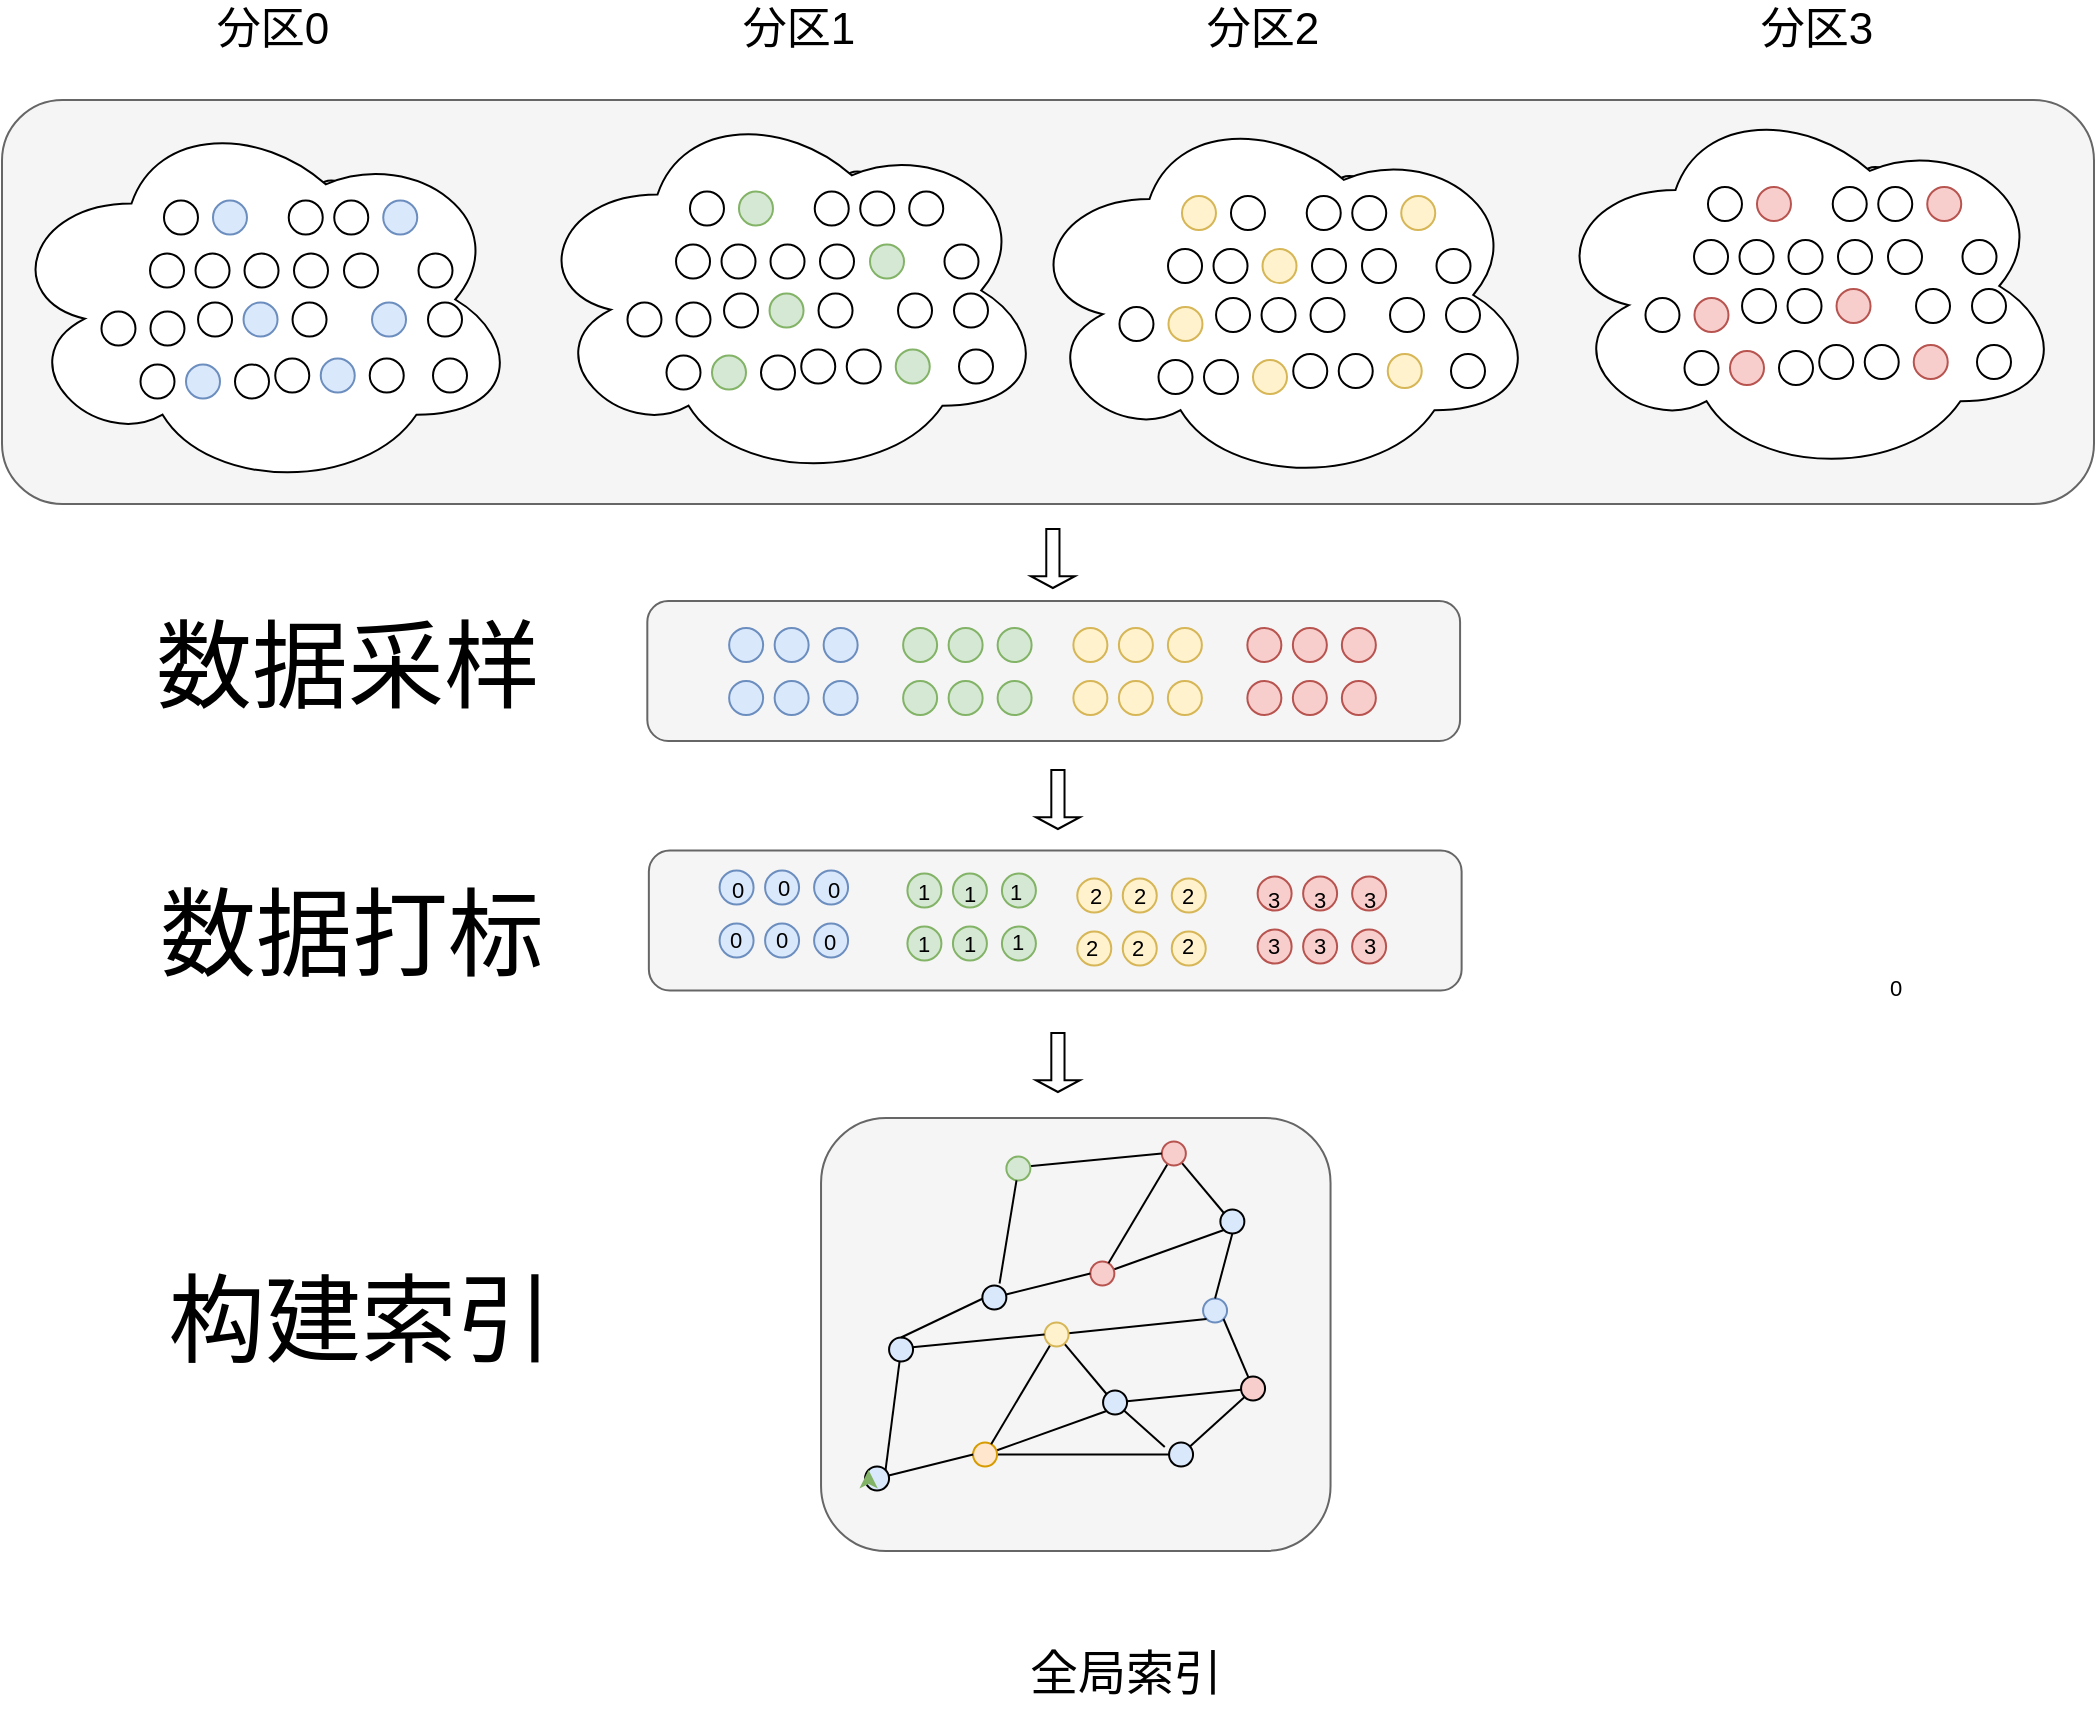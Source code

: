 <mxfile version="16.1.0" type="github">
  <diagram id="lhV7Ldz4UNHA8f_VeTsW" name="Page-1">
    <mxGraphModel dx="3223" dy="4182" grid="0" gridSize="10" guides="1" tooltips="1" connect="1" arrows="1" fold="1" page="0" pageScale="1" pageWidth="827" pageHeight="1169" math="0" shadow="0">
      <root>
        <mxCell id="0" />
        <mxCell id="1" parent="0" />
        <mxCell id="dWQ8O_4r9y9YvBFa44wk-1" value="" style="rounded=1;whiteSpace=wrap;html=1;fontSize=12;strokeColor=#666666;fillColor=#f5f5f5;fontColor=#333333;" vertex="1" parent="1">
          <mxGeometry x="-1523.57" y="-2384.75" width="406.38" height="70" as="geometry" />
        </mxCell>
        <mxCell id="dWQ8O_4r9y9YvBFa44wk-2" value="" style="rounded=1;whiteSpace=wrap;html=1;fontSize=12;strokeColor=#666666;fillColor=#f5f5f5;fontColor=#333333;" vertex="1" parent="1">
          <mxGeometry x="-1524.34" y="-2509.5" width="406.38" height="70" as="geometry" />
        </mxCell>
        <mxCell id="dWQ8O_4r9y9YvBFa44wk-3" value="" style="rounded=1;whiteSpace=wrap;html=1;fontSize=12;strokeColor=#666666;fillColor=#f5f5f5;fontColor=#333333;" vertex="1" parent="1">
          <mxGeometry x="-1847" y="-2760" width="1046" height="202" as="geometry" />
        </mxCell>
        <mxCell id="dWQ8O_4r9y9YvBFa44wk-4" value="" style="rounded=1;whiteSpace=wrap;html=1;fontSize=12;strokeColor=#666666;fillColor=#f5f5f5;fontColor=#333333;" vertex="1" parent="1">
          <mxGeometry x="-1437.48" y="-2251" width="254.75" height="216.5" as="geometry" />
        </mxCell>
        <mxCell id="dWQ8O_4r9y9YvBFa44wk-5" value="" style="ellipse;whiteSpace=wrap;html=1;aspect=fixed;fontSize=14;fillColor=#dae8fc;strokeColor=#6c8ebf;" vertex="1" parent="1">
          <mxGeometry x="-1483.43" y="-2496" width="17" height="17" as="geometry" />
        </mxCell>
        <mxCell id="dWQ8O_4r9y9YvBFa44wk-6" value="" style="ellipse;whiteSpace=wrap;html=1;aspect=fixed;fontSize=14;fillColor=#dae8fc;strokeColor=#6c8ebf;" vertex="1" parent="1">
          <mxGeometry x="-1460.68" y="-2496" width="17" height="17" as="geometry" />
        </mxCell>
        <mxCell id="dWQ8O_4r9y9YvBFa44wk-7" value="" style="ellipse;whiteSpace=wrap;html=1;aspect=fixed;fontSize=14;fillColor=#dae8fc;strokeColor=#6c8ebf;" vertex="1" parent="1">
          <mxGeometry x="-1483.43" y="-2469.5" width="17" height="17" as="geometry" />
        </mxCell>
        <mxCell id="dWQ8O_4r9y9YvBFa44wk-8" value="" style="ellipse;whiteSpace=wrap;html=1;aspect=fixed;fontSize=14;fillColor=#dae8fc;strokeColor=#6c8ebf;" vertex="1" parent="1">
          <mxGeometry x="-1460.68" y="-2469.5" width="17" height="17" as="geometry" />
        </mxCell>
        <mxCell id="dWQ8O_4r9y9YvBFa44wk-9" value="" style="ellipse;whiteSpace=wrap;html=1;aspect=fixed;fontSize=14;fillColor=#dae8fc;strokeColor=#6c8ebf;" vertex="1" parent="1">
          <mxGeometry x="-1436.18" y="-2496" width="17" height="17" as="geometry" />
        </mxCell>
        <mxCell id="dWQ8O_4r9y9YvBFa44wk-10" value="" style="ellipse;whiteSpace=wrap;html=1;aspect=fixed;fontSize=14;fillColor=#dae8fc;strokeColor=#6c8ebf;" vertex="1" parent="1">
          <mxGeometry x="-1436.18" y="-2469.5" width="17" height="17" as="geometry" />
        </mxCell>
        <mxCell id="dWQ8O_4r9y9YvBFa44wk-11" value="" style="ellipse;whiteSpace=wrap;html=1;aspect=fixed;fontSize=14;fillColor=#d5e8d4;strokeColor=#82b366;" vertex="1" parent="1">
          <mxGeometry x="-1396.44" y="-2496" width="17" height="17" as="geometry" />
        </mxCell>
        <mxCell id="dWQ8O_4r9y9YvBFa44wk-12" value="" style="ellipse;whiteSpace=wrap;html=1;aspect=fixed;fontSize=14;fillColor=#d5e8d4;strokeColor=#82b366;" vertex="1" parent="1">
          <mxGeometry x="-1373.69" y="-2496" width="17" height="17" as="geometry" />
        </mxCell>
        <mxCell id="dWQ8O_4r9y9YvBFa44wk-13" value="" style="ellipse;whiteSpace=wrap;html=1;aspect=fixed;fontSize=14;fillColor=#d5e8d4;strokeColor=#82b366;" vertex="1" parent="1">
          <mxGeometry x="-1396.44" y="-2469.5" width="17" height="17" as="geometry" />
        </mxCell>
        <mxCell id="dWQ8O_4r9y9YvBFa44wk-14" value="" style="ellipse;whiteSpace=wrap;html=1;aspect=fixed;fontSize=14;fillColor=#d5e8d4;strokeColor=#82b366;" vertex="1" parent="1">
          <mxGeometry x="-1373.69" y="-2469.5" width="17" height="17" as="geometry" />
        </mxCell>
        <mxCell id="dWQ8O_4r9y9YvBFa44wk-15" value="" style="ellipse;whiteSpace=wrap;html=1;aspect=fixed;fontSize=14;fillColor=#d5e8d4;strokeColor=#82b366;" vertex="1" parent="1">
          <mxGeometry x="-1349.19" y="-2496" width="17" height="17" as="geometry" />
        </mxCell>
        <mxCell id="dWQ8O_4r9y9YvBFa44wk-16" value="" style="ellipse;whiteSpace=wrap;html=1;aspect=fixed;fontSize=14;fillColor=#d5e8d4;strokeColor=#82b366;" vertex="1" parent="1">
          <mxGeometry x="-1349.19" y="-2469.5" width="17" height="17" as="geometry" />
        </mxCell>
        <mxCell id="dWQ8O_4r9y9YvBFa44wk-17" value="" style="ellipse;whiteSpace=wrap;html=1;aspect=fixed;fontSize=14;fillColor=#fff2cc;strokeColor=#d6b656;" vertex="1" parent="1">
          <mxGeometry x="-1311.31" y="-2496" width="17" height="17" as="geometry" />
        </mxCell>
        <mxCell id="dWQ8O_4r9y9YvBFa44wk-18" value="" style="ellipse;whiteSpace=wrap;html=1;aspect=fixed;fontSize=14;fillColor=#fff2cc;strokeColor=#d6b656;" vertex="1" parent="1">
          <mxGeometry x="-1288.56" y="-2496" width="17" height="17" as="geometry" />
        </mxCell>
        <mxCell id="dWQ8O_4r9y9YvBFa44wk-19" value="" style="ellipse;whiteSpace=wrap;html=1;aspect=fixed;fontSize=14;fillColor=#fff2cc;strokeColor=#d6b656;" vertex="1" parent="1">
          <mxGeometry x="-1311.31" y="-2469.5" width="17" height="17" as="geometry" />
        </mxCell>
        <mxCell id="dWQ8O_4r9y9YvBFa44wk-20" value="" style="ellipse;whiteSpace=wrap;html=1;aspect=fixed;fontSize=14;fillColor=#fff2cc;strokeColor=#d6b656;" vertex="1" parent="1">
          <mxGeometry x="-1288.56" y="-2469.5" width="17" height="17" as="geometry" />
        </mxCell>
        <mxCell id="dWQ8O_4r9y9YvBFa44wk-21" value="" style="ellipse;whiteSpace=wrap;html=1;aspect=fixed;fontSize=14;fillColor=#fff2cc;strokeColor=#d6b656;" vertex="1" parent="1">
          <mxGeometry x="-1264.06" y="-2496" width="17" height="17" as="geometry" />
        </mxCell>
        <mxCell id="dWQ8O_4r9y9YvBFa44wk-22" value="" style="ellipse;whiteSpace=wrap;html=1;aspect=fixed;fontSize=14;fillColor=#fff2cc;strokeColor=#d6b656;" vertex="1" parent="1">
          <mxGeometry x="-1264.06" y="-2469.5" width="17" height="17" as="geometry" />
        </mxCell>
        <mxCell id="dWQ8O_4r9y9YvBFa44wk-23" value="" style="ellipse;whiteSpace=wrap;html=1;aspect=fixed;fontSize=14;fillColor=#f8cecc;strokeColor=#b85450;" vertex="1" parent="1">
          <mxGeometry x="-1224.32" y="-2496" width="17" height="17" as="geometry" />
        </mxCell>
        <mxCell id="dWQ8O_4r9y9YvBFa44wk-24" value="" style="ellipse;whiteSpace=wrap;html=1;aspect=fixed;fontSize=14;fillColor=#f8cecc;strokeColor=#b85450;" vertex="1" parent="1">
          <mxGeometry x="-1201.57" y="-2496" width="17" height="17" as="geometry" />
        </mxCell>
        <mxCell id="dWQ8O_4r9y9YvBFa44wk-25" value="" style="ellipse;whiteSpace=wrap;html=1;aspect=fixed;fontSize=14;fillColor=#f8cecc;strokeColor=#b85450;" vertex="1" parent="1">
          <mxGeometry x="-1224.32" y="-2469.5" width="17" height="17" as="geometry" />
        </mxCell>
        <mxCell id="dWQ8O_4r9y9YvBFa44wk-26" value="" style="ellipse;whiteSpace=wrap;html=1;aspect=fixed;fontSize=14;fillColor=#f8cecc;strokeColor=#b85450;" vertex="1" parent="1">
          <mxGeometry x="-1201.57" y="-2469.5" width="17" height="17" as="geometry" />
        </mxCell>
        <mxCell id="dWQ8O_4r9y9YvBFa44wk-27" value="" style="ellipse;whiteSpace=wrap;html=1;aspect=fixed;fontSize=14;fillColor=#f8cecc;strokeColor=#b85450;" vertex="1" parent="1">
          <mxGeometry x="-1177.07" y="-2496" width="17" height="17" as="geometry" />
        </mxCell>
        <mxCell id="dWQ8O_4r9y9YvBFa44wk-28" value="" style="ellipse;whiteSpace=wrap;html=1;aspect=fixed;fontSize=14;fillColor=#f8cecc;strokeColor=#b85450;" vertex="1" parent="1">
          <mxGeometry x="-1177.07" y="-2469.5" width="17" height="17" as="geometry" />
        </mxCell>
        <mxCell id="dWQ8O_4r9y9YvBFa44wk-29" value="" style="ellipse;whiteSpace=wrap;html=1;aspect=fixed;fontSize=14;" vertex="1" parent="1">
          <mxGeometry x="-1015.75" y="-2644.5" width="17" height="17" as="geometry" />
        </mxCell>
        <mxCell id="dWQ8O_4r9y9YvBFa44wk-30" value="" style="ellipse;whiteSpace=wrap;html=1;aspect=fixed;fontSize=14;" vertex="1" parent="1">
          <mxGeometry x="-993" y="-2644.5" width="17" height="17" as="geometry" />
        </mxCell>
        <mxCell id="dWQ8O_4r9y9YvBFa44wk-31" value="" style="ellipse;whiteSpace=wrap;html=1;aspect=fixed;fontSize=14;" vertex="1" parent="1">
          <mxGeometry x="-968.5" y="-2644.5" width="17" height="17" as="geometry" />
        </mxCell>
        <mxCell id="dWQ8O_4r9y9YvBFa44wk-32" value="" style="ellipse;whiteSpace=wrap;html=1;aspect=fixed;fontSize=14;" vertex="1" parent="1">
          <mxGeometry x="-948.38" y="-2647.5" width="17" height="17" as="geometry" />
        </mxCell>
        <mxCell id="dWQ8O_4r9y9YvBFa44wk-33" value="" style="ellipse;whiteSpace=wrap;html=1;aspect=fixed;fontSize=14;" vertex="1" parent="1">
          <mxGeometry x="-925.63" y="-2647.5" width="17" height="17" as="geometry" />
        </mxCell>
        <mxCell id="dWQ8O_4r9y9YvBFa44wk-34" value="" style="ellipse;whiteSpace=wrap;html=1;aspect=fixed;fontSize=14;" vertex="1" parent="1">
          <mxGeometry x="-901.13" y="-2647.5" width="17" height="17" as="geometry" />
        </mxCell>
        <mxCell id="dWQ8O_4r9y9YvBFa44wk-35" value="" style="ellipse;whiteSpace=wrap;html=1;aspect=fixed;fontSize=14;" vertex="1" parent="1">
          <mxGeometry x="-869.5" y="-2647.5" width="17" height="17" as="geometry" />
        </mxCell>
        <mxCell id="dWQ8O_4r9y9YvBFa44wk-36" value="" style="ellipse;whiteSpace=wrap;html=1;aspect=fixed;fontSize=14;" vertex="1" parent="1">
          <mxGeometry x="-1035.26" y="-2671" width="17" height="17" as="geometry" />
        </mxCell>
        <mxCell id="dWQ8O_4r9y9YvBFa44wk-37" value="" style="ellipse;whiteSpace=wrap;html=1;aspect=fixed;fontSize=14;" vertex="1" parent="1">
          <mxGeometry x="-1010.76" y="-2671" width="17" height="17" as="geometry" />
        </mxCell>
        <mxCell id="dWQ8O_4r9y9YvBFa44wk-38" value="" style="ellipse;whiteSpace=wrap;html=1;aspect=fixed;fontSize=14;" vertex="1" parent="1">
          <mxGeometry x="-986.98" y="-2675.5" width="17" height="17" as="geometry" />
        </mxCell>
        <mxCell id="dWQ8O_4r9y9YvBFa44wk-39" value="" style="ellipse;whiteSpace=wrap;html=1;aspect=fixed;fontSize=14;" vertex="1" parent="1">
          <mxGeometry x="-964.23" y="-2675.5" width="17" height="17" as="geometry" />
        </mxCell>
        <mxCell id="dWQ8O_4r9y9YvBFa44wk-40" value="" style="ellipse;whiteSpace=wrap;html=1;aspect=fixed;fontSize=14;" vertex="1" parent="1">
          <mxGeometry x="-1010.99" y="-2700" width="17" height="17" as="geometry" />
        </mxCell>
        <mxCell id="dWQ8O_4r9y9YvBFa44wk-41" value="" style="ellipse;whiteSpace=wrap;html=1;aspect=fixed;fontSize=14;" vertex="1" parent="1">
          <mxGeometry x="-988.24" y="-2700" width="17" height="17" as="geometry" />
        </mxCell>
        <mxCell id="dWQ8O_4r9y9YvBFa44wk-42" value="" style="ellipse;whiteSpace=wrap;html=1;aspect=fixed;fontSize=14;" vertex="1" parent="1">
          <mxGeometry x="-939.73" y="-2675.5" width="17" height="17" as="geometry" />
        </mxCell>
        <mxCell id="dWQ8O_4r9y9YvBFa44wk-43" value="" style="ellipse;whiteSpace=wrap;html=1;aspect=fixed;fontSize=14;" vertex="1" parent="1">
          <mxGeometry x="-963.74" y="-2700" width="17" height="17" as="geometry" />
        </mxCell>
        <mxCell id="dWQ8O_4r9y9YvBFa44wk-44" value="" style="ellipse;whiteSpace=wrap;html=1;aspect=fixed;fontSize=14;" vertex="1" parent="1">
          <mxGeometry x="-899.99" y="-2675.5" width="17" height="17" as="geometry" />
        </mxCell>
        <mxCell id="dWQ8O_4r9y9YvBFa44wk-45" value="" style="ellipse;whiteSpace=wrap;html=1;aspect=fixed;fontSize=14;" vertex="1" parent="1">
          <mxGeometry x="-1004.01" y="-2726.5" width="17" height="17" as="geometry" />
        </mxCell>
        <mxCell id="dWQ8O_4r9y9YvBFa44wk-46" value="" style="ellipse;whiteSpace=wrap;html=1;aspect=fixed;fontSize=14;" vertex="1" parent="1">
          <mxGeometry x="-939" y="-2700" width="17" height="17" as="geometry" />
        </mxCell>
        <mxCell id="dWQ8O_4r9y9YvBFa44wk-47" value="" style="ellipse;whiteSpace=wrap;html=1;aspect=fixed;fontSize=14;" vertex="1" parent="1">
          <mxGeometry x="-914" y="-2700" width="17" height="17" as="geometry" />
        </mxCell>
        <mxCell id="dWQ8O_4r9y9YvBFa44wk-48" value="" style="ellipse;whiteSpace=wrap;html=1;aspect=fixed;fontSize=14;" vertex="1" parent="1">
          <mxGeometry x="-979.51" y="-2726.5" width="17" height="17" as="geometry" />
        </mxCell>
        <mxCell id="dWQ8O_4r9y9YvBFa44wk-49" value="" style="ellipse;whiteSpace=wrap;html=1;aspect=fixed;fontSize=14;" vertex="1" parent="1">
          <mxGeometry x="-876.75" y="-2700" width="17" height="17" as="geometry" />
        </mxCell>
        <mxCell id="dWQ8O_4r9y9YvBFa44wk-50" value="" style="ellipse;whiteSpace=wrap;html=1;aspect=fixed;fontSize=14;" vertex="1" parent="1">
          <mxGeometry x="-941.63" y="-2726.5" width="17" height="17" as="geometry" />
        </mxCell>
        <mxCell id="dWQ8O_4r9y9YvBFa44wk-51" value="" style="ellipse;whiteSpace=wrap;html=1;aspect=fixed;fontSize=14;" vertex="1" parent="1">
          <mxGeometry x="-918.88" y="-2726.5" width="17" height="17" as="geometry" />
        </mxCell>
        <mxCell id="dWQ8O_4r9y9YvBFa44wk-52" value="" style="ellipse;whiteSpace=wrap;html=1;aspect=fixed;fontSize=14;" vertex="1" parent="1">
          <mxGeometry x="-872" y="-2675.5" width="17" height="17" as="geometry" />
        </mxCell>
        <mxCell id="dWQ8O_4r9y9YvBFa44wk-53" value="" style="ellipse;whiteSpace=wrap;html=1;aspect=fixed;fontSize=14;" vertex="1" parent="1">
          <mxGeometry x="-894.38" y="-2726.5" width="17" height="17" as="geometry" />
        </mxCell>
        <mxCell id="dWQ8O_4r9y9YvBFa44wk-54" value="" style="ellipse;shape=cloud;whiteSpace=wrap;html=1;fontSize=12;" vertex="1" parent="1">
          <mxGeometry x="-1075" y="-2763" width="259" height="192" as="geometry" />
        </mxCell>
        <mxCell id="dWQ8O_4r9y9YvBFa44wk-55" value="" style="ellipse;whiteSpace=wrap;html=1;aspect=fixed;fontSize=14;" vertex="1" parent="1">
          <mxGeometry x="-1278.75" y="-2640" width="17" height="17" as="geometry" />
        </mxCell>
        <mxCell id="dWQ8O_4r9y9YvBFa44wk-56" value="" style="ellipse;whiteSpace=wrap;html=1;aspect=fixed;fontSize=14;" vertex="1" parent="1">
          <mxGeometry x="-1256" y="-2640" width="17" height="17" as="geometry" />
        </mxCell>
        <mxCell id="dWQ8O_4r9y9YvBFa44wk-57" value="" style="ellipse;whiteSpace=wrap;html=1;aspect=fixed;fontSize=14;" vertex="1" parent="1">
          <mxGeometry x="-1231.5" y="-2640" width="17" height="17" as="geometry" />
        </mxCell>
        <mxCell id="dWQ8O_4r9y9YvBFa44wk-58" value="" style="ellipse;whiteSpace=wrap;html=1;aspect=fixed;fontSize=14;" vertex="1" parent="1">
          <mxGeometry x="-1211.38" y="-2643" width="17" height="17" as="geometry" />
        </mxCell>
        <mxCell id="dWQ8O_4r9y9YvBFa44wk-59" value="" style="ellipse;whiteSpace=wrap;html=1;aspect=fixed;fontSize=14;" vertex="1" parent="1">
          <mxGeometry x="-1188.63" y="-2643" width="17" height="17" as="geometry" />
        </mxCell>
        <mxCell id="dWQ8O_4r9y9YvBFa44wk-60" value="" style="ellipse;whiteSpace=wrap;html=1;aspect=fixed;fontSize=14;" vertex="1" parent="1">
          <mxGeometry x="-1164.13" y="-2643" width="17" height="17" as="geometry" />
        </mxCell>
        <mxCell id="dWQ8O_4r9y9YvBFa44wk-61" value="" style="ellipse;whiteSpace=wrap;html=1;aspect=fixed;fontSize=14;" vertex="1" parent="1">
          <mxGeometry x="-1132.5" y="-2643" width="17" height="17" as="geometry" />
        </mxCell>
        <mxCell id="dWQ8O_4r9y9YvBFa44wk-62" value="" style="ellipse;whiteSpace=wrap;html=1;aspect=fixed;fontSize=14;" vertex="1" parent="1">
          <mxGeometry x="-1298.26" y="-2666.5" width="17" height="17" as="geometry" />
        </mxCell>
        <mxCell id="dWQ8O_4r9y9YvBFa44wk-63" value="" style="ellipse;whiteSpace=wrap;html=1;aspect=fixed;fontSize=14;" vertex="1" parent="1">
          <mxGeometry x="-1273.76" y="-2666.5" width="17" height="17" as="geometry" />
        </mxCell>
        <mxCell id="dWQ8O_4r9y9YvBFa44wk-64" value="" style="ellipse;whiteSpace=wrap;html=1;aspect=fixed;fontSize=14;" vertex="1" parent="1">
          <mxGeometry x="-1249.98" y="-2671" width="17" height="17" as="geometry" />
        </mxCell>
        <mxCell id="dWQ8O_4r9y9YvBFa44wk-65" value="" style="ellipse;whiteSpace=wrap;html=1;aspect=fixed;fontSize=14;" vertex="1" parent="1">
          <mxGeometry x="-1227.23" y="-2671" width="17" height="17" as="geometry" />
        </mxCell>
        <mxCell id="dWQ8O_4r9y9YvBFa44wk-66" value="" style="ellipse;whiteSpace=wrap;html=1;aspect=fixed;fontSize=14;" vertex="1" parent="1">
          <mxGeometry x="-1273.99" y="-2695.5" width="17" height="17" as="geometry" />
        </mxCell>
        <mxCell id="dWQ8O_4r9y9YvBFa44wk-67" value="" style="ellipse;whiteSpace=wrap;html=1;aspect=fixed;fontSize=14;" vertex="1" parent="1">
          <mxGeometry x="-1251.24" y="-2695.5" width="17" height="17" as="geometry" />
        </mxCell>
        <mxCell id="dWQ8O_4r9y9YvBFa44wk-68" value="" style="ellipse;whiteSpace=wrap;html=1;aspect=fixed;fontSize=14;" vertex="1" parent="1">
          <mxGeometry x="-1202.73" y="-2671" width="17" height="17" as="geometry" />
        </mxCell>
        <mxCell id="dWQ8O_4r9y9YvBFa44wk-69" value="" style="ellipse;whiteSpace=wrap;html=1;aspect=fixed;fontSize=14;" vertex="1" parent="1">
          <mxGeometry x="-1226.74" y="-2695.5" width="17" height="17" as="geometry" />
        </mxCell>
        <mxCell id="dWQ8O_4r9y9YvBFa44wk-70" value="" style="ellipse;whiteSpace=wrap;html=1;aspect=fixed;fontSize=14;" vertex="1" parent="1">
          <mxGeometry x="-1162.99" y="-2671" width="17" height="17" as="geometry" />
        </mxCell>
        <mxCell id="dWQ8O_4r9y9YvBFa44wk-71" value="" style="ellipse;whiteSpace=wrap;html=1;aspect=fixed;fontSize=14;" vertex="1" parent="1">
          <mxGeometry x="-1267.01" y="-2722" width="17" height="17" as="geometry" />
        </mxCell>
        <mxCell id="dWQ8O_4r9y9YvBFa44wk-72" value="" style="ellipse;whiteSpace=wrap;html=1;aspect=fixed;fontSize=14;" vertex="1" parent="1">
          <mxGeometry x="-1202" y="-2695.5" width="17" height="17" as="geometry" />
        </mxCell>
        <mxCell id="dWQ8O_4r9y9YvBFa44wk-73" value="" style="ellipse;whiteSpace=wrap;html=1;aspect=fixed;fontSize=14;" vertex="1" parent="1">
          <mxGeometry x="-1177" y="-2695.5" width="17" height="17" as="geometry" />
        </mxCell>
        <mxCell id="dWQ8O_4r9y9YvBFa44wk-74" value="" style="ellipse;whiteSpace=wrap;html=1;aspect=fixed;fontSize=14;" vertex="1" parent="1">
          <mxGeometry x="-1242.51" y="-2722" width="17" height="17" as="geometry" />
        </mxCell>
        <mxCell id="dWQ8O_4r9y9YvBFa44wk-75" value="" style="ellipse;whiteSpace=wrap;html=1;aspect=fixed;fontSize=14;" vertex="1" parent="1">
          <mxGeometry x="-1139.75" y="-2695.5" width="17" height="17" as="geometry" />
        </mxCell>
        <mxCell id="dWQ8O_4r9y9YvBFa44wk-76" value="" style="ellipse;whiteSpace=wrap;html=1;aspect=fixed;fontSize=14;" vertex="1" parent="1">
          <mxGeometry x="-1204.63" y="-2722" width="17" height="17" as="geometry" />
        </mxCell>
        <mxCell id="dWQ8O_4r9y9YvBFa44wk-77" value="" style="ellipse;whiteSpace=wrap;html=1;aspect=fixed;fontSize=14;" vertex="1" parent="1">
          <mxGeometry x="-1181.88" y="-2722" width="17" height="17" as="geometry" />
        </mxCell>
        <mxCell id="dWQ8O_4r9y9YvBFa44wk-78" value="" style="ellipse;whiteSpace=wrap;html=1;aspect=fixed;fontSize=14;" vertex="1" parent="1">
          <mxGeometry x="-1135" y="-2671" width="17" height="17" as="geometry" />
        </mxCell>
        <mxCell id="dWQ8O_4r9y9YvBFa44wk-79" value="" style="ellipse;whiteSpace=wrap;html=1;aspect=fixed;fontSize=14;" vertex="1" parent="1">
          <mxGeometry x="-1157.38" y="-2722" width="17" height="17" as="geometry" />
        </mxCell>
        <mxCell id="dWQ8O_4r9y9YvBFa44wk-80" value="" style="ellipse;shape=cloud;whiteSpace=wrap;html=1;fontSize=12;" vertex="1" parent="1">
          <mxGeometry x="-1338" y="-2758.5" width="259" height="192" as="geometry" />
        </mxCell>
        <mxCell id="dWQ8O_4r9y9YvBFa44wk-81" value="" style="ellipse;whiteSpace=wrap;html=1;aspect=fixed;fontSize=14;" vertex="1" parent="1">
          <mxGeometry x="-1005.75" y="-2634.5" width="17" height="17" as="geometry" />
        </mxCell>
        <mxCell id="dWQ8O_4r9y9YvBFa44wk-82" value="" style="ellipse;whiteSpace=wrap;html=1;aspect=fixed;fontSize=14;fillColor=#f8cecc;strokeColor=#b85450;" vertex="1" parent="1">
          <mxGeometry x="-983" y="-2634.5" width="17" height="17" as="geometry" />
        </mxCell>
        <mxCell id="dWQ8O_4r9y9YvBFa44wk-83" value="" style="ellipse;whiteSpace=wrap;html=1;aspect=fixed;fontSize=14;" vertex="1" parent="1">
          <mxGeometry x="-958.5" y="-2634.5" width="17" height="17" as="geometry" />
        </mxCell>
        <mxCell id="dWQ8O_4r9y9YvBFa44wk-84" value="" style="ellipse;whiteSpace=wrap;html=1;aspect=fixed;fontSize=14;" vertex="1" parent="1">
          <mxGeometry x="-938.38" y="-2637.5" width="17" height="17" as="geometry" />
        </mxCell>
        <mxCell id="dWQ8O_4r9y9YvBFa44wk-85" value="" style="ellipse;whiteSpace=wrap;html=1;aspect=fixed;fontSize=14;" vertex="1" parent="1">
          <mxGeometry x="-915.63" y="-2637.5" width="17" height="17" as="geometry" />
        </mxCell>
        <mxCell id="dWQ8O_4r9y9YvBFa44wk-86" value="" style="ellipse;whiteSpace=wrap;html=1;aspect=fixed;fontSize=14;fillColor=#f8cecc;strokeColor=#b85450;" vertex="1" parent="1">
          <mxGeometry x="-891.13" y="-2637.5" width="17" height="17" as="geometry" />
        </mxCell>
        <mxCell id="dWQ8O_4r9y9YvBFa44wk-87" value="" style="ellipse;whiteSpace=wrap;html=1;aspect=fixed;fontSize=14;" vertex="1" parent="1">
          <mxGeometry x="-859.5" y="-2637.5" width="17" height="17" as="geometry" />
        </mxCell>
        <mxCell id="dWQ8O_4r9y9YvBFa44wk-88" value="" style="ellipse;whiteSpace=wrap;html=1;aspect=fixed;fontSize=14;" vertex="1" parent="1">
          <mxGeometry x="-1025.26" y="-2661" width="17" height="17" as="geometry" />
        </mxCell>
        <mxCell id="dWQ8O_4r9y9YvBFa44wk-89" value="" style="ellipse;whiteSpace=wrap;html=1;aspect=fixed;fontSize=14;fillColor=#f8cecc;strokeColor=#b85450;" vertex="1" parent="1">
          <mxGeometry x="-1000.76" y="-2661" width="17" height="17" as="geometry" />
        </mxCell>
        <mxCell id="dWQ8O_4r9y9YvBFa44wk-90" value="" style="ellipse;whiteSpace=wrap;html=1;aspect=fixed;fontSize=14;" vertex="1" parent="1">
          <mxGeometry x="-976.98" y="-2665.5" width="17" height="17" as="geometry" />
        </mxCell>
        <mxCell id="dWQ8O_4r9y9YvBFa44wk-91" value="" style="ellipse;whiteSpace=wrap;html=1;aspect=fixed;fontSize=14;" vertex="1" parent="1">
          <mxGeometry x="-954.23" y="-2665.5" width="17" height="17" as="geometry" />
        </mxCell>
        <mxCell id="dWQ8O_4r9y9YvBFa44wk-92" value="" style="ellipse;whiteSpace=wrap;html=1;aspect=fixed;fontSize=14;" vertex="1" parent="1">
          <mxGeometry x="-1000.99" y="-2690" width="17" height="17" as="geometry" />
        </mxCell>
        <mxCell id="dWQ8O_4r9y9YvBFa44wk-93" value="" style="ellipse;whiteSpace=wrap;html=1;aspect=fixed;fontSize=14;" vertex="1" parent="1">
          <mxGeometry x="-978.24" y="-2690" width="17" height="17" as="geometry" />
        </mxCell>
        <mxCell id="dWQ8O_4r9y9YvBFa44wk-94" value="" style="ellipse;whiteSpace=wrap;html=1;aspect=fixed;fontSize=14;fillColor=#f8cecc;strokeColor=#b85450;" vertex="1" parent="1">
          <mxGeometry x="-929.73" y="-2665.5" width="17" height="17" as="geometry" />
        </mxCell>
        <mxCell id="dWQ8O_4r9y9YvBFa44wk-95" value="" style="ellipse;whiteSpace=wrap;html=1;aspect=fixed;fontSize=14;" vertex="1" parent="1">
          <mxGeometry x="-953.74" y="-2690" width="17" height="17" as="geometry" />
        </mxCell>
        <mxCell id="dWQ8O_4r9y9YvBFa44wk-96" value="" style="ellipse;whiteSpace=wrap;html=1;aspect=fixed;fontSize=14;" vertex="1" parent="1">
          <mxGeometry x="-889.99" y="-2665.5" width="17" height="17" as="geometry" />
        </mxCell>
        <mxCell id="dWQ8O_4r9y9YvBFa44wk-97" value="" style="ellipse;whiteSpace=wrap;html=1;aspect=fixed;fontSize=14;" vertex="1" parent="1">
          <mxGeometry x="-994.01" y="-2716.5" width="17" height="17" as="geometry" />
        </mxCell>
        <mxCell id="dWQ8O_4r9y9YvBFa44wk-98" value="" style="ellipse;whiteSpace=wrap;html=1;aspect=fixed;fontSize=14;" vertex="1" parent="1">
          <mxGeometry x="-929" y="-2690" width="17" height="17" as="geometry" />
        </mxCell>
        <mxCell id="dWQ8O_4r9y9YvBFa44wk-99" value="" style="ellipse;whiteSpace=wrap;html=1;aspect=fixed;fontSize=14;" vertex="1" parent="1">
          <mxGeometry x="-904" y="-2690" width="17" height="17" as="geometry" />
        </mxCell>
        <mxCell id="dWQ8O_4r9y9YvBFa44wk-100" value="" style="ellipse;whiteSpace=wrap;html=1;aspect=fixed;fontSize=14;fillColor=#f8cecc;strokeColor=#b85450;" vertex="1" parent="1">
          <mxGeometry x="-969.51" y="-2716.5" width="17" height="17" as="geometry" />
        </mxCell>
        <mxCell id="dWQ8O_4r9y9YvBFa44wk-101" value="" style="ellipse;whiteSpace=wrap;html=1;aspect=fixed;fontSize=14;" vertex="1" parent="1">
          <mxGeometry x="-866.75" y="-2690" width="17" height="17" as="geometry" />
        </mxCell>
        <mxCell id="dWQ8O_4r9y9YvBFa44wk-102" value="" style="ellipse;whiteSpace=wrap;html=1;aspect=fixed;fontSize=14;" vertex="1" parent="1">
          <mxGeometry x="-931.63" y="-2716.5" width="17" height="17" as="geometry" />
        </mxCell>
        <mxCell id="dWQ8O_4r9y9YvBFa44wk-103" value="" style="ellipse;whiteSpace=wrap;html=1;aspect=fixed;fontSize=14;" vertex="1" parent="1">
          <mxGeometry x="-908.88" y="-2716.5" width="17" height="17" as="geometry" />
        </mxCell>
        <mxCell id="dWQ8O_4r9y9YvBFa44wk-104" value="" style="ellipse;whiteSpace=wrap;html=1;aspect=fixed;fontSize=14;" vertex="1" parent="1">
          <mxGeometry x="-862" y="-2665.5" width="17" height="17" as="geometry" />
        </mxCell>
        <mxCell id="dWQ8O_4r9y9YvBFa44wk-105" value="" style="ellipse;whiteSpace=wrap;html=1;aspect=fixed;fontSize=14;fillColor=#f8cecc;strokeColor=#b85450;" vertex="1" parent="1">
          <mxGeometry x="-884.38" y="-2716.5" width="17" height="17" as="geometry" />
        </mxCell>
        <mxCell id="dWQ8O_4r9y9YvBFa44wk-106" value="" style="ellipse;whiteSpace=wrap;html=1;aspect=fixed;fontSize=14;" vertex="1" parent="1">
          <mxGeometry x="-1268.75" y="-2630" width="17" height="17" as="geometry" />
        </mxCell>
        <mxCell id="dWQ8O_4r9y9YvBFa44wk-107" value="" style="ellipse;whiteSpace=wrap;html=1;aspect=fixed;fontSize=14;" vertex="1" parent="1">
          <mxGeometry x="-1246" y="-2630" width="17" height="17" as="geometry" />
        </mxCell>
        <mxCell id="dWQ8O_4r9y9YvBFa44wk-108" value="" style="ellipse;whiteSpace=wrap;html=1;aspect=fixed;fontSize=14;fillColor=#fff2cc;strokeColor=#d6b656;" vertex="1" parent="1">
          <mxGeometry x="-1221.5" y="-2630" width="17" height="17" as="geometry" />
        </mxCell>
        <mxCell id="dWQ8O_4r9y9YvBFa44wk-109" value="" style="ellipse;whiteSpace=wrap;html=1;aspect=fixed;fontSize=14;" vertex="1" parent="1">
          <mxGeometry x="-1201.38" y="-2633" width="17" height="17" as="geometry" />
        </mxCell>
        <mxCell id="dWQ8O_4r9y9YvBFa44wk-110" value="" style="ellipse;whiteSpace=wrap;html=1;aspect=fixed;fontSize=14;" vertex="1" parent="1">
          <mxGeometry x="-1178.63" y="-2633" width="17" height="17" as="geometry" />
        </mxCell>
        <mxCell id="dWQ8O_4r9y9YvBFa44wk-111" value="" style="ellipse;whiteSpace=wrap;html=1;aspect=fixed;fontSize=14;fillColor=#fff2cc;strokeColor=#d6b656;" vertex="1" parent="1">
          <mxGeometry x="-1154.13" y="-2633" width="17" height="17" as="geometry" />
        </mxCell>
        <mxCell id="dWQ8O_4r9y9YvBFa44wk-112" value="" style="ellipse;whiteSpace=wrap;html=1;aspect=fixed;fontSize=14;" vertex="1" parent="1">
          <mxGeometry x="-1122.5" y="-2633" width="17" height="17" as="geometry" />
        </mxCell>
        <mxCell id="dWQ8O_4r9y9YvBFa44wk-113" value="" style="ellipse;whiteSpace=wrap;html=1;aspect=fixed;fontSize=14;" vertex="1" parent="1">
          <mxGeometry x="-1288.26" y="-2656.5" width="17" height="17" as="geometry" />
        </mxCell>
        <mxCell id="dWQ8O_4r9y9YvBFa44wk-114" value="" style="ellipse;whiteSpace=wrap;html=1;aspect=fixed;fontSize=14;fillColor=#fff2cc;strokeColor=#d6b656;" vertex="1" parent="1">
          <mxGeometry x="-1263.76" y="-2656.5" width="17" height="17" as="geometry" />
        </mxCell>
        <mxCell id="dWQ8O_4r9y9YvBFa44wk-115" value="" style="ellipse;whiteSpace=wrap;html=1;aspect=fixed;fontSize=14;" vertex="1" parent="1">
          <mxGeometry x="-1239.98" y="-2661" width="17" height="17" as="geometry" />
        </mxCell>
        <mxCell id="dWQ8O_4r9y9YvBFa44wk-116" value="" style="ellipse;whiteSpace=wrap;html=1;aspect=fixed;fontSize=14;" vertex="1" parent="1">
          <mxGeometry x="-1217.23" y="-2661" width="17" height="17" as="geometry" />
        </mxCell>
        <mxCell id="dWQ8O_4r9y9YvBFa44wk-117" value="" style="ellipse;whiteSpace=wrap;html=1;aspect=fixed;fontSize=14;" vertex="1" parent="1">
          <mxGeometry x="-1263.99" y="-2685.5" width="17" height="17" as="geometry" />
        </mxCell>
        <mxCell id="dWQ8O_4r9y9YvBFa44wk-118" value="" style="ellipse;whiteSpace=wrap;html=1;aspect=fixed;fontSize=14;" vertex="1" parent="1">
          <mxGeometry x="-1241.24" y="-2685.5" width="17" height="17" as="geometry" />
        </mxCell>
        <mxCell id="dWQ8O_4r9y9YvBFa44wk-119" value="" style="ellipse;whiteSpace=wrap;html=1;aspect=fixed;fontSize=14;" vertex="1" parent="1">
          <mxGeometry x="-1192.73" y="-2661" width="17" height="17" as="geometry" />
        </mxCell>
        <mxCell id="dWQ8O_4r9y9YvBFa44wk-120" value="" style="ellipse;whiteSpace=wrap;html=1;aspect=fixed;fontSize=14;fillColor=#fff2cc;strokeColor=#d6b656;" vertex="1" parent="1">
          <mxGeometry x="-1216.74" y="-2685.5" width="17" height="17" as="geometry" />
        </mxCell>
        <mxCell id="dWQ8O_4r9y9YvBFa44wk-121" value="" style="ellipse;whiteSpace=wrap;html=1;aspect=fixed;fontSize=14;" vertex="1" parent="1">
          <mxGeometry x="-1152.99" y="-2661" width="17" height="17" as="geometry" />
        </mxCell>
        <mxCell id="dWQ8O_4r9y9YvBFa44wk-122" value="" style="ellipse;whiteSpace=wrap;html=1;aspect=fixed;fontSize=14;fillColor=#fff2cc;strokeColor=#d6b656;" vertex="1" parent="1">
          <mxGeometry x="-1257.01" y="-2712" width="17" height="17" as="geometry" />
        </mxCell>
        <mxCell id="dWQ8O_4r9y9YvBFa44wk-123" value="" style="ellipse;whiteSpace=wrap;html=1;aspect=fixed;fontSize=14;" vertex="1" parent="1">
          <mxGeometry x="-1192" y="-2685.5" width="17" height="17" as="geometry" />
        </mxCell>
        <mxCell id="dWQ8O_4r9y9YvBFa44wk-124" value="" style="ellipse;whiteSpace=wrap;html=1;aspect=fixed;fontSize=14;" vertex="1" parent="1">
          <mxGeometry x="-1167" y="-2685.5" width="17" height="17" as="geometry" />
        </mxCell>
        <mxCell id="dWQ8O_4r9y9YvBFa44wk-125" value="" style="ellipse;whiteSpace=wrap;html=1;aspect=fixed;fontSize=14;" vertex="1" parent="1">
          <mxGeometry x="-1232.51" y="-2712" width="17" height="17" as="geometry" />
        </mxCell>
        <mxCell id="dWQ8O_4r9y9YvBFa44wk-126" value="" style="ellipse;whiteSpace=wrap;html=1;aspect=fixed;fontSize=14;" vertex="1" parent="1">
          <mxGeometry x="-1129.75" y="-2685.5" width="17" height="17" as="geometry" />
        </mxCell>
        <mxCell id="dWQ8O_4r9y9YvBFa44wk-127" value="" style="ellipse;whiteSpace=wrap;html=1;aspect=fixed;fontSize=14;" vertex="1" parent="1">
          <mxGeometry x="-1194.63" y="-2712" width="17" height="17" as="geometry" />
        </mxCell>
        <mxCell id="dWQ8O_4r9y9YvBFa44wk-128" value="" style="ellipse;whiteSpace=wrap;html=1;aspect=fixed;fontSize=14;" vertex="1" parent="1">
          <mxGeometry x="-1171.88" y="-2712" width="17" height="17" as="geometry" />
        </mxCell>
        <mxCell id="dWQ8O_4r9y9YvBFa44wk-129" value="" style="ellipse;whiteSpace=wrap;html=1;aspect=fixed;fontSize=14;" vertex="1" parent="1">
          <mxGeometry x="-1125" y="-2661" width="17" height="17" as="geometry" />
        </mxCell>
        <mxCell id="dWQ8O_4r9y9YvBFa44wk-130" value="" style="ellipse;whiteSpace=wrap;html=1;aspect=fixed;fontSize=14;fillColor=#fff2cc;strokeColor=#d6b656;" vertex="1" parent="1">
          <mxGeometry x="-1147.38" y="-2712" width="17" height="17" as="geometry" />
        </mxCell>
        <mxCell id="dWQ8O_4r9y9YvBFa44wk-131" value="" style="ellipse;whiteSpace=wrap;html=1;aspect=fixed;fontSize=14;" vertex="1" parent="1">
          <mxGeometry x="-1524.75" y="-2642.25" width="17" height="17" as="geometry" />
        </mxCell>
        <mxCell id="dWQ8O_4r9y9YvBFa44wk-132" value="" style="ellipse;whiteSpace=wrap;html=1;aspect=fixed;fontSize=14;" vertex="1" parent="1">
          <mxGeometry x="-1502" y="-2642.25" width="17" height="17" as="geometry" />
        </mxCell>
        <mxCell id="dWQ8O_4r9y9YvBFa44wk-133" value="" style="ellipse;whiteSpace=wrap;html=1;aspect=fixed;fontSize=14;" vertex="1" parent="1">
          <mxGeometry x="-1477.5" y="-2642.25" width="17" height="17" as="geometry" />
        </mxCell>
        <mxCell id="dWQ8O_4r9y9YvBFa44wk-134" value="" style="ellipse;whiteSpace=wrap;html=1;aspect=fixed;fontSize=14;" vertex="1" parent="1">
          <mxGeometry x="-1457.38" y="-2645.25" width="17" height="17" as="geometry" />
        </mxCell>
        <mxCell id="dWQ8O_4r9y9YvBFa44wk-135" value="" style="ellipse;whiteSpace=wrap;html=1;aspect=fixed;fontSize=14;" vertex="1" parent="1">
          <mxGeometry x="-1434.63" y="-2645.25" width="17" height="17" as="geometry" />
        </mxCell>
        <mxCell id="dWQ8O_4r9y9YvBFa44wk-136" value="" style="ellipse;whiteSpace=wrap;html=1;aspect=fixed;fontSize=14;" vertex="1" parent="1">
          <mxGeometry x="-1410.13" y="-2645.25" width="17" height="17" as="geometry" />
        </mxCell>
        <mxCell id="dWQ8O_4r9y9YvBFa44wk-137" value="" style="ellipse;whiteSpace=wrap;html=1;aspect=fixed;fontSize=14;" vertex="1" parent="1">
          <mxGeometry x="-1378.5" y="-2645.25" width="17" height="17" as="geometry" />
        </mxCell>
        <mxCell id="dWQ8O_4r9y9YvBFa44wk-138" value="" style="ellipse;whiteSpace=wrap;html=1;aspect=fixed;fontSize=14;" vertex="1" parent="1">
          <mxGeometry x="-1544.26" y="-2668.75" width="17" height="17" as="geometry" />
        </mxCell>
        <mxCell id="dWQ8O_4r9y9YvBFa44wk-139" value="" style="ellipse;whiteSpace=wrap;html=1;aspect=fixed;fontSize=14;" vertex="1" parent="1">
          <mxGeometry x="-1519.76" y="-2668.75" width="17" height="17" as="geometry" />
        </mxCell>
        <mxCell id="dWQ8O_4r9y9YvBFa44wk-140" value="" style="ellipse;whiteSpace=wrap;html=1;aspect=fixed;fontSize=14;" vertex="1" parent="1">
          <mxGeometry x="-1495.98" y="-2673.25" width="17" height="17" as="geometry" />
        </mxCell>
        <mxCell id="dWQ8O_4r9y9YvBFa44wk-141" value="" style="ellipse;whiteSpace=wrap;html=1;aspect=fixed;fontSize=14;" vertex="1" parent="1">
          <mxGeometry x="-1473.23" y="-2673.25" width="17" height="17" as="geometry" />
        </mxCell>
        <mxCell id="dWQ8O_4r9y9YvBFa44wk-142" value="" style="ellipse;whiteSpace=wrap;html=1;aspect=fixed;fontSize=14;" vertex="1" parent="1">
          <mxGeometry x="-1519.99" y="-2697.75" width="17" height="17" as="geometry" />
        </mxCell>
        <mxCell id="dWQ8O_4r9y9YvBFa44wk-143" value="" style="ellipse;whiteSpace=wrap;html=1;aspect=fixed;fontSize=14;" vertex="1" parent="1">
          <mxGeometry x="-1497.24" y="-2697.75" width="17" height="17" as="geometry" />
        </mxCell>
        <mxCell id="dWQ8O_4r9y9YvBFa44wk-144" value="" style="ellipse;whiteSpace=wrap;html=1;aspect=fixed;fontSize=14;" vertex="1" parent="1">
          <mxGeometry x="-1448.73" y="-2673.25" width="17" height="17" as="geometry" />
        </mxCell>
        <mxCell id="dWQ8O_4r9y9YvBFa44wk-145" value="" style="ellipse;whiteSpace=wrap;html=1;aspect=fixed;fontSize=14;" vertex="1" parent="1">
          <mxGeometry x="-1472.74" y="-2697.75" width="17" height="17" as="geometry" />
        </mxCell>
        <mxCell id="dWQ8O_4r9y9YvBFa44wk-146" value="" style="ellipse;whiteSpace=wrap;html=1;aspect=fixed;fontSize=14;" vertex="1" parent="1">
          <mxGeometry x="-1408.99" y="-2673.25" width="17" height="17" as="geometry" />
        </mxCell>
        <mxCell id="dWQ8O_4r9y9YvBFa44wk-147" value="" style="ellipse;whiteSpace=wrap;html=1;aspect=fixed;fontSize=14;" vertex="1" parent="1">
          <mxGeometry x="-1513.01" y="-2724.25" width="17" height="17" as="geometry" />
        </mxCell>
        <mxCell id="dWQ8O_4r9y9YvBFa44wk-148" value="" style="ellipse;whiteSpace=wrap;html=1;aspect=fixed;fontSize=14;" vertex="1" parent="1">
          <mxGeometry x="-1448" y="-2697.75" width="17" height="17" as="geometry" />
        </mxCell>
        <mxCell id="dWQ8O_4r9y9YvBFa44wk-149" value="" style="ellipse;whiteSpace=wrap;html=1;aspect=fixed;fontSize=14;" vertex="1" parent="1">
          <mxGeometry x="-1423" y="-2697.75" width="17" height="17" as="geometry" />
        </mxCell>
        <mxCell id="dWQ8O_4r9y9YvBFa44wk-150" value="" style="ellipse;whiteSpace=wrap;html=1;aspect=fixed;fontSize=14;" vertex="1" parent="1">
          <mxGeometry x="-1488.51" y="-2724.25" width="17" height="17" as="geometry" />
        </mxCell>
        <mxCell id="dWQ8O_4r9y9YvBFa44wk-151" value="" style="ellipse;whiteSpace=wrap;html=1;aspect=fixed;fontSize=14;" vertex="1" parent="1">
          <mxGeometry x="-1385.75" y="-2697.75" width="17" height="17" as="geometry" />
        </mxCell>
        <mxCell id="dWQ8O_4r9y9YvBFa44wk-152" value="" style="ellipse;whiteSpace=wrap;html=1;aspect=fixed;fontSize=14;" vertex="1" parent="1">
          <mxGeometry x="-1450.63" y="-2724.25" width="17" height="17" as="geometry" />
        </mxCell>
        <mxCell id="dWQ8O_4r9y9YvBFa44wk-153" value="" style="ellipse;whiteSpace=wrap;html=1;aspect=fixed;fontSize=14;" vertex="1" parent="1">
          <mxGeometry x="-1427.88" y="-2724.25" width="17" height="17" as="geometry" />
        </mxCell>
        <mxCell id="dWQ8O_4r9y9YvBFa44wk-154" value="" style="ellipse;whiteSpace=wrap;html=1;aspect=fixed;fontSize=14;" vertex="1" parent="1">
          <mxGeometry x="-1381" y="-2673.25" width="17" height="17" as="geometry" />
        </mxCell>
        <mxCell id="dWQ8O_4r9y9YvBFa44wk-155" value="" style="ellipse;whiteSpace=wrap;html=1;aspect=fixed;fontSize=14;" vertex="1" parent="1">
          <mxGeometry x="-1403.38" y="-2724.25" width="17" height="17" as="geometry" />
        </mxCell>
        <mxCell id="dWQ8O_4r9y9YvBFa44wk-156" value="" style="ellipse;shape=cloud;whiteSpace=wrap;html=1;fontSize=12;" vertex="1" parent="1">
          <mxGeometry x="-1584" y="-2760.75" width="259" height="192" as="geometry" />
        </mxCell>
        <mxCell id="dWQ8O_4r9y9YvBFa44wk-157" value="" style="ellipse;whiteSpace=wrap;html=1;aspect=fixed;fontSize=14;" vertex="1" parent="1">
          <mxGeometry x="-1787.75" y="-2637.75" width="17" height="17" as="geometry" />
        </mxCell>
        <mxCell id="dWQ8O_4r9y9YvBFa44wk-158" value="" style="ellipse;whiteSpace=wrap;html=1;aspect=fixed;fontSize=14;fillColor=#dae8fc;strokeColor=#6c8ebf;" vertex="1" parent="1">
          <mxGeometry x="-1765" y="-2637.75" width="17" height="17" as="geometry" />
        </mxCell>
        <mxCell id="dWQ8O_4r9y9YvBFa44wk-159" value="" style="ellipse;whiteSpace=wrap;html=1;aspect=fixed;fontSize=14;" vertex="1" parent="1">
          <mxGeometry x="-1740.5" y="-2637.75" width="17" height="17" as="geometry" />
        </mxCell>
        <mxCell id="dWQ8O_4r9y9YvBFa44wk-160" value="" style="ellipse;whiteSpace=wrap;html=1;aspect=fixed;fontSize=14;" vertex="1" parent="1">
          <mxGeometry x="-1720.38" y="-2640.75" width="17" height="17" as="geometry" />
        </mxCell>
        <mxCell id="dWQ8O_4r9y9YvBFa44wk-161" value="" style="ellipse;whiteSpace=wrap;html=1;aspect=fixed;fontSize=14;fillColor=#dae8fc;strokeColor=#6c8ebf;" vertex="1" parent="1">
          <mxGeometry x="-1697.63" y="-2640.75" width="17" height="17" as="geometry" />
        </mxCell>
        <mxCell id="dWQ8O_4r9y9YvBFa44wk-162" value="" style="ellipse;whiteSpace=wrap;html=1;aspect=fixed;fontSize=14;" vertex="1" parent="1">
          <mxGeometry x="-1673.13" y="-2640.75" width="17" height="17" as="geometry" />
        </mxCell>
        <mxCell id="dWQ8O_4r9y9YvBFa44wk-163" value="" style="ellipse;whiteSpace=wrap;html=1;aspect=fixed;fontSize=14;" vertex="1" parent="1">
          <mxGeometry x="-1641.5" y="-2640.75" width="17" height="17" as="geometry" />
        </mxCell>
        <mxCell id="dWQ8O_4r9y9YvBFa44wk-164" value="" style="ellipse;whiteSpace=wrap;html=1;aspect=fixed;fontSize=14;" vertex="1" parent="1">
          <mxGeometry x="-1807.26" y="-2664.25" width="17" height="17" as="geometry" />
        </mxCell>
        <mxCell id="dWQ8O_4r9y9YvBFa44wk-165" value="" style="ellipse;whiteSpace=wrap;html=1;aspect=fixed;fontSize=14;" vertex="1" parent="1">
          <mxGeometry x="-1782.76" y="-2664.25" width="17" height="17" as="geometry" />
        </mxCell>
        <mxCell id="dWQ8O_4r9y9YvBFa44wk-166" value="" style="ellipse;whiteSpace=wrap;html=1;aspect=fixed;fontSize=14;" vertex="1" parent="1">
          <mxGeometry x="-1758.98" y="-2668.75" width="17" height="17" as="geometry" />
        </mxCell>
        <mxCell id="dWQ8O_4r9y9YvBFa44wk-167" value="" style="ellipse;whiteSpace=wrap;html=1;aspect=fixed;fontSize=14;fillColor=#dae8fc;strokeColor=#6c8ebf;" vertex="1" parent="1">
          <mxGeometry x="-1736.23" y="-2668.75" width="17" height="17" as="geometry" />
        </mxCell>
        <mxCell id="dWQ8O_4r9y9YvBFa44wk-168" value="" style="ellipse;whiteSpace=wrap;html=1;aspect=fixed;fontSize=14;" vertex="1" parent="1">
          <mxGeometry x="-1782.99" y="-2693.25" width="17" height="17" as="geometry" />
        </mxCell>
        <mxCell id="dWQ8O_4r9y9YvBFa44wk-169" value="" style="ellipse;whiteSpace=wrap;html=1;aspect=fixed;fontSize=14;" vertex="1" parent="1">
          <mxGeometry x="-1760.24" y="-2693.25" width="17" height="17" as="geometry" />
        </mxCell>
        <mxCell id="dWQ8O_4r9y9YvBFa44wk-170" value="" style="ellipse;whiteSpace=wrap;html=1;aspect=fixed;fontSize=14;" vertex="1" parent="1">
          <mxGeometry x="-1711.73" y="-2668.75" width="17" height="17" as="geometry" />
        </mxCell>
        <mxCell id="dWQ8O_4r9y9YvBFa44wk-171" value="" style="ellipse;whiteSpace=wrap;html=1;aspect=fixed;fontSize=14;" vertex="1" parent="1">
          <mxGeometry x="-1735.74" y="-2693.25" width="17" height="17" as="geometry" />
        </mxCell>
        <mxCell id="dWQ8O_4r9y9YvBFa44wk-172" value="" style="ellipse;whiteSpace=wrap;html=1;aspect=fixed;fontSize=14;fillColor=#dae8fc;strokeColor=#6c8ebf;" vertex="1" parent="1">
          <mxGeometry x="-1671.99" y="-2668.75" width="17" height="17" as="geometry" />
        </mxCell>
        <mxCell id="dWQ8O_4r9y9YvBFa44wk-173" value="" style="ellipse;whiteSpace=wrap;html=1;aspect=fixed;fontSize=14;" vertex="1" parent="1">
          <mxGeometry x="-1776.01" y="-2719.75" width="17" height="17" as="geometry" />
        </mxCell>
        <mxCell id="dWQ8O_4r9y9YvBFa44wk-174" value="" style="ellipse;whiteSpace=wrap;html=1;aspect=fixed;fontSize=14;" vertex="1" parent="1">
          <mxGeometry x="-1711" y="-2693.25" width="17" height="17" as="geometry" />
        </mxCell>
        <mxCell id="dWQ8O_4r9y9YvBFa44wk-175" value="" style="ellipse;whiteSpace=wrap;html=1;aspect=fixed;fontSize=14;" vertex="1" parent="1">
          <mxGeometry x="-1686" y="-2693.25" width="17" height="17" as="geometry" />
        </mxCell>
        <mxCell id="dWQ8O_4r9y9YvBFa44wk-176" value="" style="ellipse;whiteSpace=wrap;html=1;aspect=fixed;fontSize=14;fillColor=#dae8fc;strokeColor=#6c8ebf;" vertex="1" parent="1">
          <mxGeometry x="-1751.51" y="-2719.75" width="17" height="17" as="geometry" />
        </mxCell>
        <mxCell id="dWQ8O_4r9y9YvBFa44wk-177" value="" style="ellipse;whiteSpace=wrap;html=1;aspect=fixed;fontSize=14;" vertex="1" parent="1">
          <mxGeometry x="-1648.75" y="-2693.25" width="17" height="17" as="geometry" />
        </mxCell>
        <mxCell id="dWQ8O_4r9y9YvBFa44wk-178" value="" style="ellipse;whiteSpace=wrap;html=1;aspect=fixed;fontSize=14;" vertex="1" parent="1">
          <mxGeometry x="-1713.63" y="-2719.75" width="17" height="17" as="geometry" />
        </mxCell>
        <mxCell id="dWQ8O_4r9y9YvBFa44wk-179" value="" style="ellipse;whiteSpace=wrap;html=1;aspect=fixed;fontSize=14;" vertex="1" parent="1">
          <mxGeometry x="-1690.88" y="-2719.75" width="17" height="17" as="geometry" />
        </mxCell>
        <mxCell id="dWQ8O_4r9y9YvBFa44wk-180" value="" style="ellipse;whiteSpace=wrap;html=1;aspect=fixed;fontSize=14;" vertex="1" parent="1">
          <mxGeometry x="-1644" y="-2668.75" width="17" height="17" as="geometry" />
        </mxCell>
        <mxCell id="dWQ8O_4r9y9YvBFa44wk-181" value="" style="ellipse;whiteSpace=wrap;html=1;aspect=fixed;fontSize=14;fillColor=#dae8fc;strokeColor=#6c8ebf;" vertex="1" parent="1">
          <mxGeometry x="-1666.38" y="-2719.75" width="17" height="17" as="geometry" />
        </mxCell>
        <mxCell id="dWQ8O_4r9y9YvBFa44wk-182" value="" style="ellipse;shape=cloud;whiteSpace=wrap;html=1;fontSize=12;" vertex="1" parent="1">
          <mxGeometry x="-1847" y="-2756.25" width="259" height="192" as="geometry" />
        </mxCell>
        <mxCell id="dWQ8O_4r9y9YvBFa44wk-183" value="" style="ellipse;whiteSpace=wrap;html=1;aspect=fixed;fontSize=14;" vertex="1" parent="1">
          <mxGeometry x="-1514.75" y="-2632.25" width="17" height="17" as="geometry" />
        </mxCell>
        <mxCell id="dWQ8O_4r9y9YvBFa44wk-184" value="" style="ellipse;whiteSpace=wrap;html=1;aspect=fixed;fontSize=14;fillColor=#d5e8d4;strokeColor=#82b366;" vertex="1" parent="1">
          <mxGeometry x="-1492" y="-2632.25" width="17" height="17" as="geometry" />
        </mxCell>
        <mxCell id="dWQ8O_4r9y9YvBFa44wk-185" value="" style="ellipse;whiteSpace=wrap;html=1;aspect=fixed;fontSize=14;" vertex="1" parent="1">
          <mxGeometry x="-1467.5" y="-2632.25" width="17" height="17" as="geometry" />
        </mxCell>
        <mxCell id="dWQ8O_4r9y9YvBFa44wk-186" value="" style="ellipse;whiteSpace=wrap;html=1;aspect=fixed;fontSize=14;" vertex="1" parent="1">
          <mxGeometry x="-1447.38" y="-2635.25" width="17" height="17" as="geometry" />
        </mxCell>
        <mxCell id="dWQ8O_4r9y9YvBFa44wk-187" value="" style="ellipse;whiteSpace=wrap;html=1;aspect=fixed;fontSize=14;" vertex="1" parent="1">
          <mxGeometry x="-1424.63" y="-2635.25" width="17" height="17" as="geometry" />
        </mxCell>
        <mxCell id="dWQ8O_4r9y9YvBFa44wk-188" value="" style="ellipse;whiteSpace=wrap;html=1;aspect=fixed;fontSize=14;fillColor=#d5e8d4;strokeColor=#82b366;" vertex="1" parent="1">
          <mxGeometry x="-1400.13" y="-2635.25" width="17" height="17" as="geometry" />
        </mxCell>
        <mxCell id="dWQ8O_4r9y9YvBFa44wk-189" value="" style="ellipse;whiteSpace=wrap;html=1;aspect=fixed;fontSize=14;" vertex="1" parent="1">
          <mxGeometry x="-1368.5" y="-2635.25" width="17" height="17" as="geometry" />
        </mxCell>
        <mxCell id="dWQ8O_4r9y9YvBFa44wk-190" value="" style="ellipse;whiteSpace=wrap;html=1;aspect=fixed;fontSize=14;" vertex="1" parent="1">
          <mxGeometry x="-1534.26" y="-2658.75" width="17" height="17" as="geometry" />
        </mxCell>
        <mxCell id="dWQ8O_4r9y9YvBFa44wk-191" value="" style="ellipse;whiteSpace=wrap;html=1;aspect=fixed;fontSize=14;" vertex="1" parent="1">
          <mxGeometry x="-1509.76" y="-2658.75" width="17" height="17" as="geometry" />
        </mxCell>
        <mxCell id="dWQ8O_4r9y9YvBFa44wk-192" value="" style="ellipse;whiteSpace=wrap;html=1;aspect=fixed;fontSize=14;" vertex="1" parent="1">
          <mxGeometry x="-1485.98" y="-2663.25" width="17" height="17" as="geometry" />
        </mxCell>
        <mxCell id="dWQ8O_4r9y9YvBFa44wk-193" value="" style="ellipse;whiteSpace=wrap;html=1;aspect=fixed;fontSize=14;fillColor=#d5e8d4;strokeColor=#82b366;" vertex="1" parent="1">
          <mxGeometry x="-1463.23" y="-2663.25" width="17" height="17" as="geometry" />
        </mxCell>
        <mxCell id="dWQ8O_4r9y9YvBFa44wk-194" value="" style="ellipse;whiteSpace=wrap;html=1;aspect=fixed;fontSize=14;" vertex="1" parent="1">
          <mxGeometry x="-1509.99" y="-2687.75" width="17" height="17" as="geometry" />
        </mxCell>
        <mxCell id="dWQ8O_4r9y9YvBFa44wk-195" value="" style="ellipse;whiteSpace=wrap;html=1;aspect=fixed;fontSize=14;" vertex="1" parent="1">
          <mxGeometry x="-1487.24" y="-2687.75" width="17" height="17" as="geometry" />
        </mxCell>
        <mxCell id="dWQ8O_4r9y9YvBFa44wk-196" value="" style="ellipse;whiteSpace=wrap;html=1;aspect=fixed;fontSize=14;" vertex="1" parent="1">
          <mxGeometry x="-1438.73" y="-2663.25" width="17" height="17" as="geometry" />
        </mxCell>
        <mxCell id="dWQ8O_4r9y9YvBFa44wk-197" value="" style="ellipse;whiteSpace=wrap;html=1;aspect=fixed;fontSize=14;" vertex="1" parent="1">
          <mxGeometry x="-1462.74" y="-2687.75" width="17" height="17" as="geometry" />
        </mxCell>
        <mxCell id="dWQ8O_4r9y9YvBFa44wk-198" value="" style="ellipse;whiteSpace=wrap;html=1;aspect=fixed;fontSize=14;" vertex="1" parent="1">
          <mxGeometry x="-1398.99" y="-2663.25" width="17" height="17" as="geometry" />
        </mxCell>
        <mxCell id="dWQ8O_4r9y9YvBFa44wk-199" value="" style="ellipse;whiteSpace=wrap;html=1;aspect=fixed;fontSize=14;" vertex="1" parent="1">
          <mxGeometry x="-1503.01" y="-2714.25" width="17" height="17" as="geometry" />
        </mxCell>
        <mxCell id="dWQ8O_4r9y9YvBFa44wk-200" value="" style="ellipse;whiteSpace=wrap;html=1;aspect=fixed;fontSize=14;" vertex="1" parent="1">
          <mxGeometry x="-1438" y="-2687.75" width="17" height="17" as="geometry" />
        </mxCell>
        <mxCell id="dWQ8O_4r9y9YvBFa44wk-201" value="" style="ellipse;whiteSpace=wrap;html=1;aspect=fixed;fontSize=14;fillColor=#d5e8d4;strokeColor=#82b366;" vertex="1" parent="1">
          <mxGeometry x="-1413" y="-2687.75" width="17" height="17" as="geometry" />
        </mxCell>
        <mxCell id="dWQ8O_4r9y9YvBFa44wk-202" value="" style="ellipse;whiteSpace=wrap;html=1;aspect=fixed;fontSize=14;fillColor=#d5e8d4;strokeColor=#82b366;" vertex="1" parent="1">
          <mxGeometry x="-1478.51" y="-2714.25" width="17" height="17" as="geometry" />
        </mxCell>
        <mxCell id="dWQ8O_4r9y9YvBFa44wk-203" value="" style="ellipse;whiteSpace=wrap;html=1;aspect=fixed;fontSize=14;" vertex="1" parent="1">
          <mxGeometry x="-1375.75" y="-2687.75" width="17" height="17" as="geometry" />
        </mxCell>
        <mxCell id="dWQ8O_4r9y9YvBFa44wk-204" value="" style="ellipse;whiteSpace=wrap;html=1;aspect=fixed;fontSize=14;" vertex="1" parent="1">
          <mxGeometry x="-1440.63" y="-2714.25" width="17" height="17" as="geometry" />
        </mxCell>
        <mxCell id="dWQ8O_4r9y9YvBFa44wk-205" value="" style="ellipse;whiteSpace=wrap;html=1;aspect=fixed;fontSize=14;" vertex="1" parent="1">
          <mxGeometry x="-1417.88" y="-2714.25" width="17" height="17" as="geometry" />
        </mxCell>
        <mxCell id="dWQ8O_4r9y9YvBFa44wk-206" value="" style="ellipse;whiteSpace=wrap;html=1;aspect=fixed;fontSize=14;" vertex="1" parent="1">
          <mxGeometry x="-1371" y="-2663.25" width="17" height="17" as="geometry" />
        </mxCell>
        <mxCell id="dWQ8O_4r9y9YvBFa44wk-207" value="" style="ellipse;whiteSpace=wrap;html=1;aspect=fixed;fontSize=14;" vertex="1" parent="1">
          <mxGeometry x="-1393.38" y="-2714.25" width="17" height="17" as="geometry" />
        </mxCell>
        <mxCell id="dWQ8O_4r9y9YvBFa44wk-208" value="" style="ellipse;whiteSpace=wrap;html=1;aspect=fixed;fontSize=14;" vertex="1" parent="1">
          <mxGeometry x="-1777.75" y="-2627.75" width="17" height="17" as="geometry" />
        </mxCell>
        <mxCell id="dWQ8O_4r9y9YvBFa44wk-209" value="" style="ellipse;whiteSpace=wrap;html=1;aspect=fixed;fontSize=14;fillColor=#dae8fc;strokeColor=#6c8ebf;" vertex="1" parent="1">
          <mxGeometry x="-1755" y="-2627.75" width="17" height="17" as="geometry" />
        </mxCell>
        <mxCell id="dWQ8O_4r9y9YvBFa44wk-210" value="" style="ellipse;whiteSpace=wrap;html=1;aspect=fixed;fontSize=14;" vertex="1" parent="1">
          <mxGeometry x="-1730.5" y="-2627.75" width="17" height="17" as="geometry" />
        </mxCell>
        <mxCell id="dWQ8O_4r9y9YvBFa44wk-211" value="" style="ellipse;whiteSpace=wrap;html=1;aspect=fixed;fontSize=14;" vertex="1" parent="1">
          <mxGeometry x="-1710.38" y="-2630.75" width="17" height="17" as="geometry" />
        </mxCell>
        <mxCell id="dWQ8O_4r9y9YvBFa44wk-212" value="" style="ellipse;whiteSpace=wrap;html=1;aspect=fixed;fontSize=14;fillColor=#dae8fc;strokeColor=#6c8ebf;" vertex="1" parent="1">
          <mxGeometry x="-1687.63" y="-2630.75" width="17" height="17" as="geometry" />
        </mxCell>
        <mxCell id="dWQ8O_4r9y9YvBFa44wk-213" value="" style="ellipse;whiteSpace=wrap;html=1;aspect=fixed;fontSize=14;" vertex="1" parent="1">
          <mxGeometry x="-1663.13" y="-2630.75" width="17" height="17" as="geometry" />
        </mxCell>
        <mxCell id="dWQ8O_4r9y9YvBFa44wk-214" value="" style="ellipse;whiteSpace=wrap;html=1;aspect=fixed;fontSize=14;" vertex="1" parent="1">
          <mxGeometry x="-1631.5" y="-2630.75" width="17" height="17" as="geometry" />
        </mxCell>
        <mxCell id="dWQ8O_4r9y9YvBFa44wk-215" value="" style="ellipse;whiteSpace=wrap;html=1;aspect=fixed;fontSize=14;" vertex="1" parent="1">
          <mxGeometry x="-1797.26" y="-2654.25" width="17" height="17" as="geometry" />
        </mxCell>
        <mxCell id="dWQ8O_4r9y9YvBFa44wk-216" value="" style="ellipse;whiteSpace=wrap;html=1;aspect=fixed;fontSize=14;" vertex="1" parent="1">
          <mxGeometry x="-1772.76" y="-2654.25" width="17" height="17" as="geometry" />
        </mxCell>
        <mxCell id="dWQ8O_4r9y9YvBFa44wk-217" value="" style="ellipse;whiteSpace=wrap;html=1;aspect=fixed;fontSize=14;" vertex="1" parent="1">
          <mxGeometry x="-1748.98" y="-2658.75" width="17" height="17" as="geometry" />
        </mxCell>
        <mxCell id="dWQ8O_4r9y9YvBFa44wk-218" value="" style="ellipse;whiteSpace=wrap;html=1;aspect=fixed;fontSize=14;fillColor=#dae8fc;strokeColor=#6c8ebf;" vertex="1" parent="1">
          <mxGeometry x="-1726.23" y="-2658.75" width="17" height="17" as="geometry" />
        </mxCell>
        <mxCell id="dWQ8O_4r9y9YvBFa44wk-219" value="" style="ellipse;whiteSpace=wrap;html=1;aspect=fixed;fontSize=14;" vertex="1" parent="1">
          <mxGeometry x="-1772.99" y="-2683.25" width="17" height="17" as="geometry" />
        </mxCell>
        <mxCell id="dWQ8O_4r9y9YvBFa44wk-220" value="" style="ellipse;whiteSpace=wrap;html=1;aspect=fixed;fontSize=14;" vertex="1" parent="1">
          <mxGeometry x="-1750.24" y="-2683.25" width="17" height="17" as="geometry" />
        </mxCell>
        <mxCell id="dWQ8O_4r9y9YvBFa44wk-221" value="" style="ellipse;whiteSpace=wrap;html=1;aspect=fixed;fontSize=14;" vertex="1" parent="1">
          <mxGeometry x="-1701.73" y="-2658.75" width="17" height="17" as="geometry" />
        </mxCell>
        <mxCell id="dWQ8O_4r9y9YvBFa44wk-222" value="" style="ellipse;whiteSpace=wrap;html=1;aspect=fixed;fontSize=14;" vertex="1" parent="1">
          <mxGeometry x="-1725.74" y="-2683.25" width="17" height="17" as="geometry" />
        </mxCell>
        <mxCell id="dWQ8O_4r9y9YvBFa44wk-223" value="" style="ellipse;whiteSpace=wrap;html=1;aspect=fixed;fontSize=14;fillColor=#dae8fc;strokeColor=#6c8ebf;" vertex="1" parent="1">
          <mxGeometry x="-1661.99" y="-2658.75" width="17" height="17" as="geometry" />
        </mxCell>
        <mxCell id="dWQ8O_4r9y9YvBFa44wk-224" value="" style="ellipse;whiteSpace=wrap;html=1;aspect=fixed;fontSize=14;" vertex="1" parent="1">
          <mxGeometry x="-1766.01" y="-2709.75" width="17" height="17" as="geometry" />
        </mxCell>
        <mxCell id="dWQ8O_4r9y9YvBFa44wk-225" value="" style="ellipse;whiteSpace=wrap;html=1;aspect=fixed;fontSize=14;" vertex="1" parent="1">
          <mxGeometry x="-1701" y="-2683.25" width="17" height="17" as="geometry" />
        </mxCell>
        <mxCell id="dWQ8O_4r9y9YvBFa44wk-226" value="" style="ellipse;whiteSpace=wrap;html=1;aspect=fixed;fontSize=14;" vertex="1" parent="1">
          <mxGeometry x="-1676" y="-2683.25" width="17" height="17" as="geometry" />
        </mxCell>
        <mxCell id="dWQ8O_4r9y9YvBFa44wk-227" value="" style="ellipse;whiteSpace=wrap;html=1;aspect=fixed;fontSize=14;fillColor=#dae8fc;strokeColor=#6c8ebf;" vertex="1" parent="1">
          <mxGeometry x="-1741.51" y="-2709.75" width="17" height="17" as="geometry" />
        </mxCell>
        <mxCell id="dWQ8O_4r9y9YvBFa44wk-228" value="" style="ellipse;whiteSpace=wrap;html=1;aspect=fixed;fontSize=14;" vertex="1" parent="1">
          <mxGeometry x="-1638.75" y="-2683.25" width="17" height="17" as="geometry" />
        </mxCell>
        <mxCell id="dWQ8O_4r9y9YvBFa44wk-229" value="" style="ellipse;whiteSpace=wrap;html=1;aspect=fixed;fontSize=14;" vertex="1" parent="1">
          <mxGeometry x="-1703.63" y="-2709.75" width="17" height="17" as="geometry" />
        </mxCell>
        <mxCell id="dWQ8O_4r9y9YvBFa44wk-230" value="" style="ellipse;whiteSpace=wrap;html=1;aspect=fixed;fontSize=14;" vertex="1" parent="1">
          <mxGeometry x="-1680.88" y="-2709.75" width="17" height="17" as="geometry" />
        </mxCell>
        <mxCell id="dWQ8O_4r9y9YvBFa44wk-231" value="" style="ellipse;whiteSpace=wrap;html=1;aspect=fixed;fontSize=14;" vertex="1" parent="1">
          <mxGeometry x="-1634" y="-2658.75" width="17" height="17" as="geometry" />
        </mxCell>
        <mxCell id="dWQ8O_4r9y9YvBFa44wk-232" value="" style="ellipse;whiteSpace=wrap;html=1;aspect=fixed;fontSize=14;fillColor=#dae8fc;strokeColor=#6c8ebf;" vertex="1" parent="1">
          <mxGeometry x="-1656.38" y="-2709.75" width="17" height="17" as="geometry" />
        </mxCell>
        <mxCell id="dWQ8O_4r9y9YvBFa44wk-233" value="" style="ellipse;whiteSpace=wrap;html=1;aspect=fixed;fillColor=#dae8fc;strokeColor=#6c8ebf;" vertex="1" parent="1">
          <mxGeometry x="-1246.47" y="-2160.75" width="12" height="12" as="geometry" />
        </mxCell>
        <mxCell id="dWQ8O_4r9y9YvBFa44wk-234" style="edgeStyle=none;rounded=0;orthogonalLoop=1;jettySize=auto;html=1;entryX=1;entryY=1;entryDx=0;entryDy=0;endArrow=none;endFill=0;strokeColor=#000000;fillColor=#dae8fc;" edge="1" parent="1" source="dWQ8O_4r9y9YvBFa44wk-235" target="dWQ8O_4r9y9YvBFa44wk-233">
          <mxGeometry relative="1" as="geometry" />
        </mxCell>
        <mxCell id="dWQ8O_4r9y9YvBFa44wk-235" value="" style="ellipse;whiteSpace=wrap;html=1;aspect=fixed;fillColor=#f8cecc;strokeColor=#000000;" vertex="1" parent="1">
          <mxGeometry x="-1227.47" y="-2121.75" width="12" height="12" as="geometry" />
        </mxCell>
        <mxCell id="dWQ8O_4r9y9YvBFa44wk-236" style="edgeStyle=none;rounded=0;orthogonalLoop=1;jettySize=auto;html=1;entryX=0;entryY=1;entryDx=0;entryDy=0;endArrow=none;endFill=0;strokeColor=#000000;fillColor=#dae8fc;" edge="1" parent="1" source="dWQ8O_4r9y9YvBFa44wk-237" target="dWQ8O_4r9y9YvBFa44wk-235">
          <mxGeometry relative="1" as="geometry" />
        </mxCell>
        <mxCell id="dWQ8O_4r9y9YvBFa44wk-237" value="" style="ellipse;whiteSpace=wrap;html=1;aspect=fixed;fillColor=#dae8fc;strokeColor=#000000;" vertex="1" parent="1">
          <mxGeometry x="-1263.47" y="-2088.75" width="12" height="12" as="geometry" />
        </mxCell>
        <mxCell id="dWQ8O_4r9y9YvBFa44wk-238" style="edgeStyle=none;rounded=0;orthogonalLoop=1;jettySize=auto;html=1;entryX=0;entryY=0.5;entryDx=0;entryDy=0;endArrow=none;endFill=0;strokeColor=#000000;fillColor=#dae8fc;" edge="1" parent="1" source="dWQ8O_4r9y9YvBFa44wk-240" target="dWQ8O_4r9y9YvBFa44wk-237">
          <mxGeometry relative="1" as="geometry" />
        </mxCell>
        <mxCell id="dWQ8O_4r9y9YvBFa44wk-239" style="edgeStyle=none;rounded=0;orthogonalLoop=1;jettySize=auto;html=1;entryX=0;entryY=1;entryDx=0;entryDy=0;endArrow=none;endFill=0;strokeColor=#000000;fillColor=#dae8fc;" edge="1" parent="1" source="dWQ8O_4r9y9YvBFa44wk-240" target="dWQ8O_4r9y9YvBFa44wk-252">
          <mxGeometry relative="1" as="geometry" />
        </mxCell>
        <mxCell id="dWQ8O_4r9y9YvBFa44wk-240" value="" style="ellipse;whiteSpace=wrap;html=1;aspect=fixed;fillColor=#ffe6cc;strokeColor=#d79b00;" vertex="1" parent="1">
          <mxGeometry x="-1361.47" y="-2088.75" width="12" height="12" as="geometry" />
        </mxCell>
        <mxCell id="dWQ8O_4r9y9YvBFa44wk-241" style="edgeStyle=none;rounded=0;orthogonalLoop=1;jettySize=auto;html=1;entryX=0;entryY=1;entryDx=0;entryDy=0;endArrow=none;endFill=0;strokeColor=#000000;fillColor=#dae8fc;" edge="1" parent="1" source="dWQ8O_4r9y9YvBFa44wk-244" target="dWQ8O_4r9y9YvBFa44wk-233">
          <mxGeometry relative="1" as="geometry" />
        </mxCell>
        <mxCell id="dWQ8O_4r9y9YvBFa44wk-242" style="edgeStyle=none;rounded=0;orthogonalLoop=1;jettySize=auto;html=1;entryX=0;entryY=0;entryDx=0;entryDy=0;endArrow=none;endFill=0;strokeColor=#000000;fillColor=#dae8fc;" edge="1" parent="1" source="dWQ8O_4r9y9YvBFa44wk-244" target="dWQ8O_4r9y9YvBFa44wk-252">
          <mxGeometry relative="1" as="geometry" />
        </mxCell>
        <mxCell id="dWQ8O_4r9y9YvBFa44wk-243" value="" style="edgeStyle=none;rounded=0;orthogonalLoop=1;jettySize=auto;html=1;endArrow=none;endFill=0;strokeColor=#000000;fillColor=#dae8fc;" edge="1" parent="1" source="dWQ8O_4r9y9YvBFa44wk-244" target="dWQ8O_4r9y9YvBFa44wk-240">
          <mxGeometry relative="1" as="geometry" />
        </mxCell>
        <mxCell id="dWQ8O_4r9y9YvBFa44wk-244" value="" style="ellipse;whiteSpace=wrap;html=1;aspect=fixed;fillColor=#fff2cc;strokeColor=#d6b656;" vertex="1" parent="1">
          <mxGeometry x="-1325.72" y="-2148.75" width="12" height="12" as="geometry" />
        </mxCell>
        <mxCell id="dWQ8O_4r9y9YvBFa44wk-245" style="edgeStyle=none;rounded=0;orthogonalLoop=1;jettySize=auto;html=1;entryX=1;entryY=0;entryDx=0;entryDy=0;endArrow=none;endFill=0;strokeColor=#000000;fillColor=#dae8fc;" edge="1" parent="1" source="dWQ8O_4r9y9YvBFa44wk-247" target="dWQ8O_4r9y9YvBFa44wk-249">
          <mxGeometry relative="1" as="geometry" />
        </mxCell>
        <mxCell id="dWQ8O_4r9y9YvBFa44wk-246" style="edgeStyle=none;rounded=0;orthogonalLoop=1;jettySize=auto;html=1;exitX=0;exitY=0.5;exitDx=0;exitDy=0;entryX=0;entryY=0.5;entryDx=0;entryDy=0;endArrow=none;endFill=0;strokeColor=#000000;fillColor=#dae8fc;" edge="1" parent="1" source="dWQ8O_4r9y9YvBFa44wk-247" target="dWQ8O_4r9y9YvBFa44wk-244">
          <mxGeometry relative="1" as="geometry" />
        </mxCell>
        <mxCell id="dWQ8O_4r9y9YvBFa44wk-247" value="" style="ellipse;whiteSpace=wrap;html=1;aspect=fixed;fillColor=#dae8fc;strokeColor=#000000;" vertex="1" parent="1">
          <mxGeometry x="-1403.47" y="-2141.25" width="12" height="12" as="geometry" />
        </mxCell>
        <mxCell id="dWQ8O_4r9y9YvBFa44wk-248" style="edgeStyle=none;rounded=0;orthogonalLoop=1;jettySize=auto;html=1;entryX=0;entryY=0.5;entryDx=0;entryDy=0;endArrow=none;endFill=0;strokeColor=#000000;fillColor=#dae8fc;" edge="1" parent="1" source="dWQ8O_4r9y9YvBFa44wk-249" target="dWQ8O_4r9y9YvBFa44wk-240">
          <mxGeometry relative="1" as="geometry" />
        </mxCell>
        <mxCell id="dWQ8O_4r9y9YvBFa44wk-249" value="" style="ellipse;whiteSpace=wrap;html=1;aspect=fixed;fillColor=#dae8fc;strokeColor=#000000;" vertex="1" parent="1">
          <mxGeometry x="-1415.47" y="-2076.75" width="12" height="12" as="geometry" />
        </mxCell>
        <mxCell id="dWQ8O_4r9y9YvBFa44wk-250" value="" style="edgeStyle=none;rounded=0;orthogonalLoop=1;jettySize=auto;html=1;endArrow=none;endFill=0;strokeColor=#000000;fillColor=#dae8fc;" edge="1" parent="1" source="dWQ8O_4r9y9YvBFa44wk-252" target="dWQ8O_4r9y9YvBFa44wk-235">
          <mxGeometry relative="1" as="geometry" />
        </mxCell>
        <mxCell id="dWQ8O_4r9y9YvBFa44wk-251" style="edgeStyle=none;rounded=0;orthogonalLoop=1;jettySize=auto;html=1;endArrow=none;endFill=0;strokeColor=#000000;fillColor=#dae8fc;" edge="1" parent="1" source="dWQ8O_4r9y9YvBFa44wk-252">
          <mxGeometry relative="1" as="geometry">
            <mxPoint x="-1265.614" y="-2086.466" as="targetPoint" />
          </mxGeometry>
        </mxCell>
        <mxCell id="dWQ8O_4r9y9YvBFa44wk-252" value="" style="ellipse;whiteSpace=wrap;html=1;aspect=fixed;fillColor=#dae8fc;strokeColor=#000000;" vertex="1" parent="1">
          <mxGeometry x="-1296.47" y="-2114.75" width="12" height="12" as="geometry" />
        </mxCell>
        <mxCell id="dWQ8O_4r9y9YvBFa44wk-253" style="edgeStyle=none;rounded=0;orthogonalLoop=1;jettySize=auto;html=1;entryX=0;entryY=1;entryDx=0;entryDy=0;endArrow=none;endFill=0;strokeColor=#000000;fillColor=#dae8fc;" edge="1" parent="1" source="dWQ8O_4r9y9YvBFa44wk-254" target="dWQ8O_4r9y9YvBFa44wk-263">
          <mxGeometry relative="1" as="geometry" />
        </mxCell>
        <mxCell id="dWQ8O_4r9y9YvBFa44wk-254" value="" style="ellipse;whiteSpace=wrap;html=1;aspect=fixed;fillColor=#f8cecc;strokeColor=#b85450;" vertex="1" parent="1">
          <mxGeometry x="-1302.82" y="-2179.25" width="12" height="12" as="geometry" />
        </mxCell>
        <mxCell id="dWQ8O_4r9y9YvBFa44wk-255" style="edgeStyle=none;rounded=0;orthogonalLoop=1;jettySize=auto;html=1;entryX=0;entryY=0;entryDx=0;entryDy=0;endArrow=none;endFill=0;strokeColor=#000000;fillColor=#dae8fc;" edge="1" parent="1" source="dWQ8O_4r9y9YvBFa44wk-257" target="dWQ8O_4r9y9YvBFa44wk-263">
          <mxGeometry relative="1" as="geometry" />
        </mxCell>
        <mxCell id="dWQ8O_4r9y9YvBFa44wk-256" value="" style="edgeStyle=none;rounded=0;orthogonalLoop=1;jettySize=auto;html=1;endArrow=none;endFill=0;strokeColor=#000000;fillColor=#dae8fc;" edge="1" parent="1" source="dWQ8O_4r9y9YvBFa44wk-257" target="dWQ8O_4r9y9YvBFa44wk-254">
          <mxGeometry relative="1" as="geometry" />
        </mxCell>
        <mxCell id="dWQ8O_4r9y9YvBFa44wk-257" value="" style="ellipse;whiteSpace=wrap;html=1;aspect=fixed;fillColor=#f8cecc;strokeColor=#b85450;" vertex="1" parent="1">
          <mxGeometry x="-1267.07" y="-2239.25" width="12" height="12" as="geometry" />
        </mxCell>
        <mxCell id="dWQ8O_4r9y9YvBFa44wk-258" style="edgeStyle=none;rounded=0;orthogonalLoop=1;jettySize=auto;html=1;entryX=1;entryY=0;entryDx=0;entryDy=0;endArrow=none;endFill=0;strokeColor=#000000;fillColor=#dae8fc;startArrow=none;exitX=0.5;exitY=0;exitDx=0;exitDy=0;" edge="1" parent="1" source="dWQ8O_4r9y9YvBFa44wk-247" target="dWQ8O_4r9y9YvBFa44wk-262">
          <mxGeometry relative="1" as="geometry">
            <mxPoint x="-1375.139" y="-2148.75" as="sourcePoint" />
          </mxGeometry>
        </mxCell>
        <mxCell id="dWQ8O_4r9y9YvBFa44wk-259" style="edgeStyle=none;rounded=0;orthogonalLoop=1;jettySize=auto;html=1;exitX=0;exitY=0.5;exitDx=0;exitDy=0;entryX=0;entryY=0.5;entryDx=0;entryDy=0;endArrow=none;endFill=0;strokeColor=#000000;fillColor=#dae8fc;" edge="1" parent="1" source="dWQ8O_4r9y9YvBFa44wk-260" target="dWQ8O_4r9y9YvBFa44wk-257">
          <mxGeometry relative="1" as="geometry" />
        </mxCell>
        <mxCell id="dWQ8O_4r9y9YvBFa44wk-260" value="" style="ellipse;whiteSpace=wrap;html=1;aspect=fixed;fillColor=#d5e8d4;strokeColor=#82b366;" vertex="1" parent="1">
          <mxGeometry x="-1344.82" y="-2231.75" width="12" height="12" as="geometry" />
        </mxCell>
        <mxCell id="dWQ8O_4r9y9YvBFa44wk-261" style="edgeStyle=none;rounded=0;orthogonalLoop=1;jettySize=auto;html=1;entryX=0;entryY=0.5;entryDx=0;entryDy=0;endArrow=none;endFill=0;strokeColor=#000000;fillColor=#dae8fc;" edge="1" parent="1" source="dWQ8O_4r9y9YvBFa44wk-262" target="dWQ8O_4r9y9YvBFa44wk-254">
          <mxGeometry relative="1" as="geometry" />
        </mxCell>
        <mxCell id="dWQ8O_4r9y9YvBFa44wk-262" value="" style="ellipse;whiteSpace=wrap;html=1;aspect=fixed;fillColor=#dae8fc;strokeColor=#000000;" vertex="1" parent="1">
          <mxGeometry x="-1356.82" y="-2167.25" width="12" height="12" as="geometry" />
        </mxCell>
        <mxCell id="dWQ8O_4r9y9YvBFa44wk-263" value="" style="ellipse;whiteSpace=wrap;html=1;aspect=fixed;fillColor=#dae8fc;strokeColor=#000000;" vertex="1" parent="1">
          <mxGeometry x="-1237.82" y="-2205.25" width="12" height="12" as="geometry" />
        </mxCell>
        <mxCell id="dWQ8O_4r9y9YvBFa44wk-264" value="" style="edgeStyle=none;rounded=0;orthogonalLoop=1;jettySize=auto;html=1;endArrow=none;endFill=0;strokeColor=#000000;fillColor=#dae8fc;" edge="1" parent="1" source="dWQ8O_4r9y9YvBFa44wk-260">
          <mxGeometry relative="1" as="geometry">
            <mxPoint x="-1339.521" y="-2219.791" as="sourcePoint" />
            <mxPoint x="-1348.23" y="-2168.25" as="targetPoint" />
          </mxGeometry>
        </mxCell>
        <mxCell id="dWQ8O_4r9y9YvBFa44wk-265" value="" style="endArrow=none;html=1;rounded=0;fontSize=12;exitX=0.5;exitY=0;exitDx=0;exitDy=0;entryX=0.5;entryY=1;entryDx=0;entryDy=0;strokeColor=#000000;" edge="1" parent="1" source="dWQ8O_4r9y9YvBFa44wk-233" target="dWQ8O_4r9y9YvBFa44wk-263">
          <mxGeometry width="50" height="50" relative="1" as="geometry">
            <mxPoint x="-1244.23" y="-2165.25" as="sourcePoint" />
            <mxPoint x="-1282.23" y="-2249.25" as="targetPoint" />
          </mxGeometry>
        </mxCell>
        <mxCell id="dWQ8O_4r9y9YvBFa44wk-266" style="edgeStyle=orthogonalEdgeStyle;rounded=0;orthogonalLoop=1;jettySize=auto;html=1;exitX=0;exitY=0.5;exitDx=0;exitDy=0;entryX=0;entryY=0;entryDx=0;entryDy=0;fontSize=12;strokeColor=#82b366;fillColor=#d5e8d4;" edge="1" parent="1" source="dWQ8O_4r9y9YvBFa44wk-249" target="dWQ8O_4r9y9YvBFa44wk-249">
          <mxGeometry relative="1" as="geometry" />
        </mxCell>
        <mxCell id="dWQ8O_4r9y9YvBFa44wk-267" value="" style="shape=singleArrow;direction=south;whiteSpace=wrap;html=1;" vertex="1" parent="1">
          <mxGeometry x="-1332.56" y="-2545.5" width="22" height="29.5" as="geometry" />
        </mxCell>
        <mxCell id="dWQ8O_4r9y9YvBFa44wk-268" value="&lt;font style=&quot;font-size: 24px&quot;&gt;全局索引&lt;/font&gt;" style="text;html=1;strokeColor=none;fillColor=none;align=center;verticalAlign=middle;whiteSpace=wrap;rounded=0;fontSize=12;" vertex="1" parent="1">
          <mxGeometry x="-1342.55" y="-1999.75" width="116" height="53" as="geometry" />
        </mxCell>
        <mxCell id="dWQ8O_4r9y9YvBFa44wk-269" value="0" style="text;html=1;strokeColor=none;fillColor=none;align=center;verticalAlign=middle;whiteSpace=wrap;rounded=0;fontSize=11;" vertex="1" parent="1">
          <mxGeometry x="-929.63" y="-2331.5" width="60" height="30" as="geometry" />
        </mxCell>
        <mxCell id="dWQ8O_4r9y9YvBFa44wk-270" value="&lt;font style=&quot;font-size: 22px&quot;&gt;分区0&lt;/font&gt;" style="text;html=1;strokeColor=none;fillColor=none;align=center;verticalAlign=middle;whiteSpace=wrap;rounded=0;" vertex="1" parent="1">
          <mxGeometry x="-1745.38" y="-2810" width="67" height="30" as="geometry" />
        </mxCell>
        <mxCell id="dWQ8O_4r9y9YvBFa44wk-271" value="&lt;font style=&quot;font-size: 22px&quot;&gt;分区1&lt;/font&gt;" style="text;html=1;strokeColor=none;fillColor=none;align=center;verticalAlign=middle;whiteSpace=wrap;rounded=0;" vertex="1" parent="1">
          <mxGeometry x="-1481.92" y="-2810" width="67" height="30" as="geometry" />
        </mxCell>
        <mxCell id="dWQ8O_4r9y9YvBFa44wk-272" value="&lt;font style=&quot;font-size: 22px&quot;&gt;分区2&lt;/font&gt;" style="text;html=1;strokeColor=none;fillColor=none;align=center;verticalAlign=middle;whiteSpace=wrap;rounded=0;" vertex="1" parent="1">
          <mxGeometry x="-1249.73" y="-2810" width="67" height="30" as="geometry" />
        </mxCell>
        <mxCell id="dWQ8O_4r9y9YvBFa44wk-273" value="&lt;font style=&quot;font-size: 22px&quot;&gt;分区3&lt;/font&gt;" style="text;html=1;strokeColor=none;fillColor=none;align=center;verticalAlign=middle;whiteSpace=wrap;rounded=0;" vertex="1" parent="1">
          <mxGeometry x="-973.38" y="-2810" width="67" height="30" as="geometry" />
        </mxCell>
        <mxCell id="dWQ8O_4r9y9YvBFa44wk-274" value="" style="ellipse;whiteSpace=wrap;html=1;aspect=fixed;fontSize=14;fillColor=#dae8fc;strokeColor=#6c8ebf;" vertex="1" parent="1">
          <mxGeometry x="-1488.21" y="-2374.75" width="17" height="17" as="geometry" />
        </mxCell>
        <mxCell id="dWQ8O_4r9y9YvBFa44wk-275" value="" style="ellipse;whiteSpace=wrap;html=1;aspect=fixed;fontSize=14;fillColor=#dae8fc;strokeColor=#6c8ebf;" vertex="1" parent="1">
          <mxGeometry x="-1465.46" y="-2374.75" width="17" height="17" as="geometry" />
        </mxCell>
        <mxCell id="dWQ8O_4r9y9YvBFa44wk-276" value="" style="ellipse;whiteSpace=wrap;html=1;aspect=fixed;fontSize=14;fillColor=#dae8fc;strokeColor=#6c8ebf;" vertex="1" parent="1">
          <mxGeometry x="-1488.21" y="-2348.25" width="17" height="17" as="geometry" />
        </mxCell>
        <mxCell id="dWQ8O_4r9y9YvBFa44wk-277" value="" style="ellipse;whiteSpace=wrap;html=1;aspect=fixed;fontSize=14;fillColor=#dae8fc;strokeColor=#6c8ebf;" vertex="1" parent="1">
          <mxGeometry x="-1465.46" y="-2348.25" width="17" height="17" as="geometry" />
        </mxCell>
        <mxCell id="dWQ8O_4r9y9YvBFa44wk-278" value="" style="ellipse;whiteSpace=wrap;html=1;aspect=fixed;fontSize=14;fillColor=#dae8fc;strokeColor=#6c8ebf;" vertex="1" parent="1">
          <mxGeometry x="-1440.96" y="-2374.75" width="17" height="17" as="geometry" />
        </mxCell>
        <mxCell id="dWQ8O_4r9y9YvBFa44wk-279" value="" style="ellipse;whiteSpace=wrap;html=1;aspect=fixed;fontSize=14;fillColor=#dae8fc;strokeColor=#6c8ebf;" vertex="1" parent="1">
          <mxGeometry x="-1440.96" y="-2348.25" width="17" height="17" as="geometry" />
        </mxCell>
        <mxCell id="dWQ8O_4r9y9YvBFa44wk-280" value="" style="ellipse;whiteSpace=wrap;html=1;aspect=fixed;fontSize=14;fillColor=#d5e8d4;strokeColor=#82b366;" vertex="1" parent="1">
          <mxGeometry x="-1394.29" y="-2373.25" width="17" height="17" as="geometry" />
        </mxCell>
        <mxCell id="dWQ8O_4r9y9YvBFa44wk-281" value="" style="ellipse;whiteSpace=wrap;html=1;aspect=fixed;fontSize=14;fillColor=#d5e8d4;strokeColor=#82b366;" vertex="1" parent="1">
          <mxGeometry x="-1371.54" y="-2373.25" width="17" height="17" as="geometry" />
        </mxCell>
        <mxCell id="dWQ8O_4r9y9YvBFa44wk-282" value="" style="ellipse;whiteSpace=wrap;html=1;aspect=fixed;fontSize=14;fillColor=#d5e8d4;strokeColor=#82b366;" vertex="1" parent="1">
          <mxGeometry x="-1394.29" y="-2346.75" width="17" height="17" as="geometry" />
        </mxCell>
        <mxCell id="dWQ8O_4r9y9YvBFa44wk-283" value="" style="ellipse;whiteSpace=wrap;html=1;aspect=fixed;fontSize=14;fillColor=#d5e8d4;strokeColor=#82b366;" vertex="1" parent="1">
          <mxGeometry x="-1371.54" y="-2346.75" width="17" height="17" as="geometry" />
        </mxCell>
        <mxCell id="dWQ8O_4r9y9YvBFa44wk-284" value="" style="ellipse;whiteSpace=wrap;html=1;aspect=fixed;fontSize=14;fillColor=#d5e8d4;strokeColor=#82b366;" vertex="1" parent="1">
          <mxGeometry x="-1347.04" y="-2373.25" width="17" height="17" as="geometry" />
        </mxCell>
        <mxCell id="dWQ8O_4r9y9YvBFa44wk-285" value="" style="ellipse;whiteSpace=wrap;html=1;aspect=fixed;fontSize=14;fillColor=#d5e8d4;strokeColor=#82b366;" vertex="1" parent="1">
          <mxGeometry x="-1347.04" y="-2346.75" width="17" height="17" as="geometry" />
        </mxCell>
        <mxCell id="dWQ8O_4r9y9YvBFa44wk-286" value="" style="ellipse;whiteSpace=wrap;html=1;aspect=fixed;fontSize=14;fillColor=#fff2cc;strokeColor=#d6b656;" vertex="1" parent="1">
          <mxGeometry x="-1309.37" y="-2370.75" width="17" height="17" as="geometry" />
        </mxCell>
        <mxCell id="dWQ8O_4r9y9YvBFa44wk-287" value="" style="ellipse;whiteSpace=wrap;html=1;aspect=fixed;fontSize=14;fillColor=#fff2cc;strokeColor=#d6b656;" vertex="1" parent="1">
          <mxGeometry x="-1286.62" y="-2370.75" width="17" height="17" as="geometry" />
        </mxCell>
        <mxCell id="dWQ8O_4r9y9YvBFa44wk-288" value="" style="ellipse;whiteSpace=wrap;html=1;aspect=fixed;fontSize=14;fillColor=#fff2cc;strokeColor=#d6b656;" vertex="1" parent="1">
          <mxGeometry x="-1309.37" y="-2344.25" width="17" height="17" as="geometry" />
        </mxCell>
        <mxCell id="dWQ8O_4r9y9YvBFa44wk-289" value="" style="ellipse;whiteSpace=wrap;html=1;aspect=fixed;fontSize=14;fillColor=#fff2cc;strokeColor=#d6b656;" vertex="1" parent="1">
          <mxGeometry x="-1286.62" y="-2344.25" width="17" height="17" as="geometry" />
        </mxCell>
        <mxCell id="dWQ8O_4r9y9YvBFa44wk-290" value="" style="ellipse;whiteSpace=wrap;html=1;aspect=fixed;fontSize=14;fillColor=#fff2cc;strokeColor=#d6b656;" vertex="1" parent="1">
          <mxGeometry x="-1262.12" y="-2370.75" width="17" height="17" as="geometry" />
        </mxCell>
        <mxCell id="dWQ8O_4r9y9YvBFa44wk-291" value="" style="ellipse;whiteSpace=wrap;html=1;aspect=fixed;fontSize=14;fillColor=#fff2cc;strokeColor=#d6b656;" vertex="1" parent="1">
          <mxGeometry x="-1262.12" y="-2344.25" width="17" height="17" as="geometry" />
        </mxCell>
        <mxCell id="dWQ8O_4r9y9YvBFa44wk-292" value="" style="ellipse;whiteSpace=wrap;html=1;aspect=fixed;fontSize=14;fillColor=#f8cecc;strokeColor=#b85450;" vertex="1" parent="1">
          <mxGeometry x="-1219.19" y="-2371.75" width="17" height="17" as="geometry" />
        </mxCell>
        <mxCell id="dWQ8O_4r9y9YvBFa44wk-293" value="" style="ellipse;whiteSpace=wrap;html=1;aspect=fixed;fontSize=14;fillColor=#f8cecc;strokeColor=#b85450;" vertex="1" parent="1">
          <mxGeometry x="-1196.44" y="-2371.75" width="17" height="17" as="geometry" />
        </mxCell>
        <mxCell id="dWQ8O_4r9y9YvBFa44wk-294" value="" style="ellipse;whiteSpace=wrap;html=1;aspect=fixed;fontSize=14;fillColor=#f8cecc;strokeColor=#b85450;" vertex="1" parent="1">
          <mxGeometry x="-1219.19" y="-2345.25" width="17" height="17" as="geometry" />
        </mxCell>
        <mxCell id="dWQ8O_4r9y9YvBFa44wk-295" value="" style="ellipse;whiteSpace=wrap;html=1;aspect=fixed;fontSize=14;fillColor=#f8cecc;strokeColor=#b85450;" vertex="1" parent="1">
          <mxGeometry x="-1196.44" y="-2345.25" width="17" height="17" as="geometry" />
        </mxCell>
        <mxCell id="dWQ8O_4r9y9YvBFa44wk-296" value="" style="ellipse;whiteSpace=wrap;html=1;aspect=fixed;fontSize=14;fillColor=#f8cecc;strokeColor=#b85450;" vertex="1" parent="1">
          <mxGeometry x="-1171.94" y="-2371.75" width="17" height="17" as="geometry" />
        </mxCell>
        <mxCell id="dWQ8O_4r9y9YvBFa44wk-297" value="" style="ellipse;whiteSpace=wrap;html=1;aspect=fixed;fontSize=14;fillColor=#f8cecc;strokeColor=#b85450;" vertex="1" parent="1">
          <mxGeometry x="-1171.94" y="-2345.25" width="17" height="17" as="geometry" />
        </mxCell>
        <mxCell id="dWQ8O_4r9y9YvBFa44wk-298" value="0" style="text;html=1;strokeColor=none;fillColor=none;align=center;verticalAlign=middle;whiteSpace=wrap;rounded=0;fontSize=11;" vertex="1" parent="1">
          <mxGeometry x="-1509.07" y="-2380.25" width="60" height="30" as="geometry" />
        </mxCell>
        <mxCell id="dWQ8O_4r9y9YvBFa44wk-299" value="0" style="text;html=1;strokeColor=none;fillColor=none;align=center;verticalAlign=middle;whiteSpace=wrap;rounded=0;fontSize=11;" vertex="1" parent="1">
          <mxGeometry x="-1486.42" y="-2380.75" width="60" height="30" as="geometry" />
        </mxCell>
        <mxCell id="dWQ8O_4r9y9YvBFa44wk-300" value="0" style="text;html=1;strokeColor=none;fillColor=none;align=center;verticalAlign=middle;whiteSpace=wrap;rounded=0;fontSize=11;" vertex="1" parent="1">
          <mxGeometry x="-1509.71" y="-2354.75" width="60" height="30" as="geometry" />
        </mxCell>
        <mxCell id="dWQ8O_4r9y9YvBFa44wk-301" value="0" style="text;html=1;strokeColor=none;fillColor=none;align=center;verticalAlign=middle;whiteSpace=wrap;rounded=0;fontSize=11;" vertex="1" parent="1">
          <mxGeometry x="-1460.68" y="-2380.25" width="60" height="30" as="geometry" />
        </mxCell>
        <mxCell id="dWQ8O_4r9y9YvBFa44wk-302" value="3" style="text;html=1;strokeColor=none;fillColor=none;align=center;verticalAlign=middle;whiteSpace=wrap;rounded=0;fontSize=11;" vertex="1" parent="1">
          <mxGeometry x="-1240.69" y="-2374.75" width="60" height="30" as="geometry" />
        </mxCell>
        <mxCell id="dWQ8O_4r9y9YvBFa44wk-303" value="0" style="text;html=1;strokeColor=none;fillColor=none;align=center;verticalAlign=middle;whiteSpace=wrap;rounded=0;fontSize=11;" vertex="1" parent="1">
          <mxGeometry x="-1463.2" y="-2354.25" width="60" height="30" as="geometry" />
        </mxCell>
        <mxCell id="dWQ8O_4r9y9YvBFa44wk-304" value="0" style="text;html=1;strokeColor=none;fillColor=none;align=center;verticalAlign=middle;whiteSpace=wrap;rounded=0;fontSize=11;" vertex="1" parent="1">
          <mxGeometry x="-1486.96" y="-2354.75" width="60" height="30" as="geometry" />
        </mxCell>
        <mxCell id="dWQ8O_4r9y9YvBFa44wk-305" value="3" style="text;html=1;strokeColor=none;fillColor=none;align=center;verticalAlign=middle;whiteSpace=wrap;rounded=0;fontSize=11;" vertex="1" parent="1">
          <mxGeometry x="-1217.94" y="-2374.75" width="60" height="30" as="geometry" />
        </mxCell>
        <mxCell id="dWQ8O_4r9y9YvBFa44wk-306" value="3" style="text;html=1;strokeColor=none;fillColor=none;align=center;verticalAlign=middle;whiteSpace=wrap;rounded=0;fontSize=11;" vertex="1" parent="1">
          <mxGeometry x="-1193.44" y="-2374.75" width="60" height="30" as="geometry" />
        </mxCell>
        <mxCell id="dWQ8O_4r9y9YvBFa44wk-307" value="3" style="text;html=1;strokeColor=none;fillColor=none;align=center;verticalAlign=middle;whiteSpace=wrap;rounded=0;fontSize=11;" vertex="1" parent="1">
          <mxGeometry x="-1240.69" y="-2351.75" width="59.87" height="30" as="geometry" />
        </mxCell>
        <mxCell id="dWQ8O_4r9y9YvBFa44wk-308" value="3" style="text;html=1;strokeColor=none;fillColor=none;align=center;verticalAlign=middle;whiteSpace=wrap;rounded=0;fontSize=11;" vertex="1" parent="1">
          <mxGeometry x="-1217.94" y="-2351.75" width="60" height="30" as="geometry" />
        </mxCell>
        <mxCell id="dWQ8O_4r9y9YvBFa44wk-309" value="3" style="text;html=1;strokeColor=none;fillColor=none;align=center;verticalAlign=middle;whiteSpace=wrap;rounded=0;fontSize=11;" vertex="1" parent="1">
          <mxGeometry x="-1193.44" y="-2351.75" width="60" height="30" as="geometry" />
        </mxCell>
        <mxCell id="dWQ8O_4r9y9YvBFa44wk-310" value="2" style="text;html=1;strokeColor=none;fillColor=none;align=center;verticalAlign=middle;whiteSpace=wrap;rounded=0;fontSize=11;" vertex="1" parent="1">
          <mxGeometry x="-1330.25" y="-2376.75" width="60" height="30" as="geometry" />
        </mxCell>
        <mxCell id="dWQ8O_4r9y9YvBFa44wk-311" value="2" style="text;html=1;strokeColor=none;fillColor=none;align=center;verticalAlign=middle;whiteSpace=wrap;rounded=0;fontSize=11;" vertex="1" parent="1">
          <mxGeometry x="-1283.62" y="-2352.25" width="60" height="30" as="geometry" />
        </mxCell>
        <mxCell id="dWQ8O_4r9y9YvBFa44wk-312" value="2" style="text;html=1;strokeColor=none;fillColor=none;align=center;verticalAlign=middle;whiteSpace=wrap;rounded=0;fontSize=11;" vertex="1" parent="1">
          <mxGeometry x="-1308.75" y="-2350.75" width="60" height="30" as="geometry" />
        </mxCell>
        <mxCell id="dWQ8O_4r9y9YvBFa44wk-313" value="2" style="text;html=1;strokeColor=none;fillColor=none;align=center;verticalAlign=middle;whiteSpace=wrap;rounded=0;fontSize=11;" vertex="1" parent="1">
          <mxGeometry x="-1332.24" y="-2350.75" width="60" height="30" as="geometry" />
        </mxCell>
        <mxCell id="dWQ8O_4r9y9YvBFa44wk-314" value="1" style="text;html=1;strokeColor=none;fillColor=none;align=center;verticalAlign=middle;whiteSpace=wrap;rounded=0;fontSize=11;" vertex="1" parent="1">
          <mxGeometry x="-1415.69" y="-2378.75" width="60" height="30" as="geometry" />
        </mxCell>
        <mxCell id="dWQ8O_4r9y9YvBFa44wk-315" value="1" style="text;html=1;strokeColor=none;fillColor=none;align=center;verticalAlign=middle;whiteSpace=wrap;rounded=0;fontSize=11;" vertex="1" parent="1">
          <mxGeometry x="-1393.04" y="-2378.25" width="60" height="30" as="geometry" />
        </mxCell>
        <mxCell id="dWQ8O_4r9y9YvBFa44wk-316" value="1" style="text;html=1;strokeColor=none;fillColor=none;align=center;verticalAlign=middle;whiteSpace=wrap;rounded=0;fontSize=11;" vertex="1" parent="1">
          <mxGeometry x="-1370.19" y="-2378.75" width="60" height="30" as="geometry" />
        </mxCell>
        <mxCell id="dWQ8O_4r9y9YvBFa44wk-317" value="1" style="text;html=1;strokeColor=none;fillColor=none;align=center;verticalAlign=middle;whiteSpace=wrap;rounded=0;fontSize=11;" vertex="1" parent="1">
          <mxGeometry x="-1416.03" y="-2353.25" width="60" height="30" as="geometry" />
        </mxCell>
        <mxCell id="dWQ8O_4r9y9YvBFa44wk-318" value="1" style="text;html=1;strokeColor=none;fillColor=none;align=center;verticalAlign=middle;whiteSpace=wrap;rounded=0;fontSize=11;" vertex="1" parent="1">
          <mxGeometry x="-1393.04" y="-2353.25" width="60" height="30" as="geometry" />
        </mxCell>
        <mxCell id="dWQ8O_4r9y9YvBFa44wk-319" value="1" style="text;html=1;strokeColor=none;fillColor=none;align=center;verticalAlign=middle;whiteSpace=wrap;rounded=0;fontSize=11;" vertex="1" parent="1">
          <mxGeometry x="-1368.75" y="-2353.75" width="60" height="30" as="geometry" />
        </mxCell>
        <mxCell id="dWQ8O_4r9y9YvBFa44wk-320" value="2" style="text;html=1;strokeColor=none;fillColor=none;align=center;verticalAlign=middle;whiteSpace=wrap;rounded=0;fontSize=11;" vertex="1" parent="1">
          <mxGeometry x="-1308.12" y="-2376.75" width="60" height="30" as="geometry" />
        </mxCell>
        <mxCell id="dWQ8O_4r9y9YvBFa44wk-321" value="2" style="text;html=1;strokeColor=none;fillColor=none;align=center;verticalAlign=middle;whiteSpace=wrap;rounded=0;fontSize=11;" vertex="1" parent="1">
          <mxGeometry x="-1283.62" y="-2377.25" width="60" height="30" as="geometry" />
        </mxCell>
        <mxCell id="dWQ8O_4r9y9YvBFa44wk-322" value="" style="shape=singleArrow;direction=south;whiteSpace=wrap;html=1;" vertex="1" parent="1">
          <mxGeometry x="-1330.04" y="-2425" width="22" height="29.5" as="geometry" />
        </mxCell>
        <mxCell id="dWQ8O_4r9y9YvBFa44wk-323" value="" style="shape=singleArrow;direction=south;whiteSpace=wrap;html=1;" vertex="1" parent="1">
          <mxGeometry x="-1330.04" y="-2293.5" width="22" height="29.5" as="geometry" />
        </mxCell>
        <mxCell id="dWQ8O_4r9y9YvBFa44wk-324" value="&lt;font style=&quot;font-size: 48px&quot;&gt;数据采样&lt;/font&gt;" style="text;html=1;strokeColor=none;fillColor=none;align=center;verticalAlign=middle;whiteSpace=wrap;rounded=0;" vertex="1" parent="1">
          <mxGeometry x="-1783.92" y="-2492" width="220.02" height="30" as="geometry" />
        </mxCell>
        <mxCell id="dWQ8O_4r9y9YvBFa44wk-325" value="&lt;font style=&quot;font-size: 48px&quot;&gt;数据打标&lt;/font&gt;" style="text;html=1;strokeColor=none;fillColor=none;align=center;verticalAlign=middle;whiteSpace=wrap;rounded=0;" vertex="1" parent="1">
          <mxGeometry x="-1777.18" y="-2358.25" width="209.89" height="30" as="geometry" />
        </mxCell>
        <mxCell id="dWQ8O_4r9y9YvBFa44wk-326" value="&lt;font style=&quot;font-size: 48px&quot;&gt;构建索引&lt;/font&gt;" style="text;html=1;strokeColor=none;fillColor=none;align=center;verticalAlign=middle;whiteSpace=wrap;rounded=0;" vertex="1" parent="1">
          <mxGeometry x="-1773.18" y="-2165" width="211.37" height="30" as="geometry" />
        </mxCell>
      </root>
    </mxGraphModel>
  </diagram>
</mxfile>
